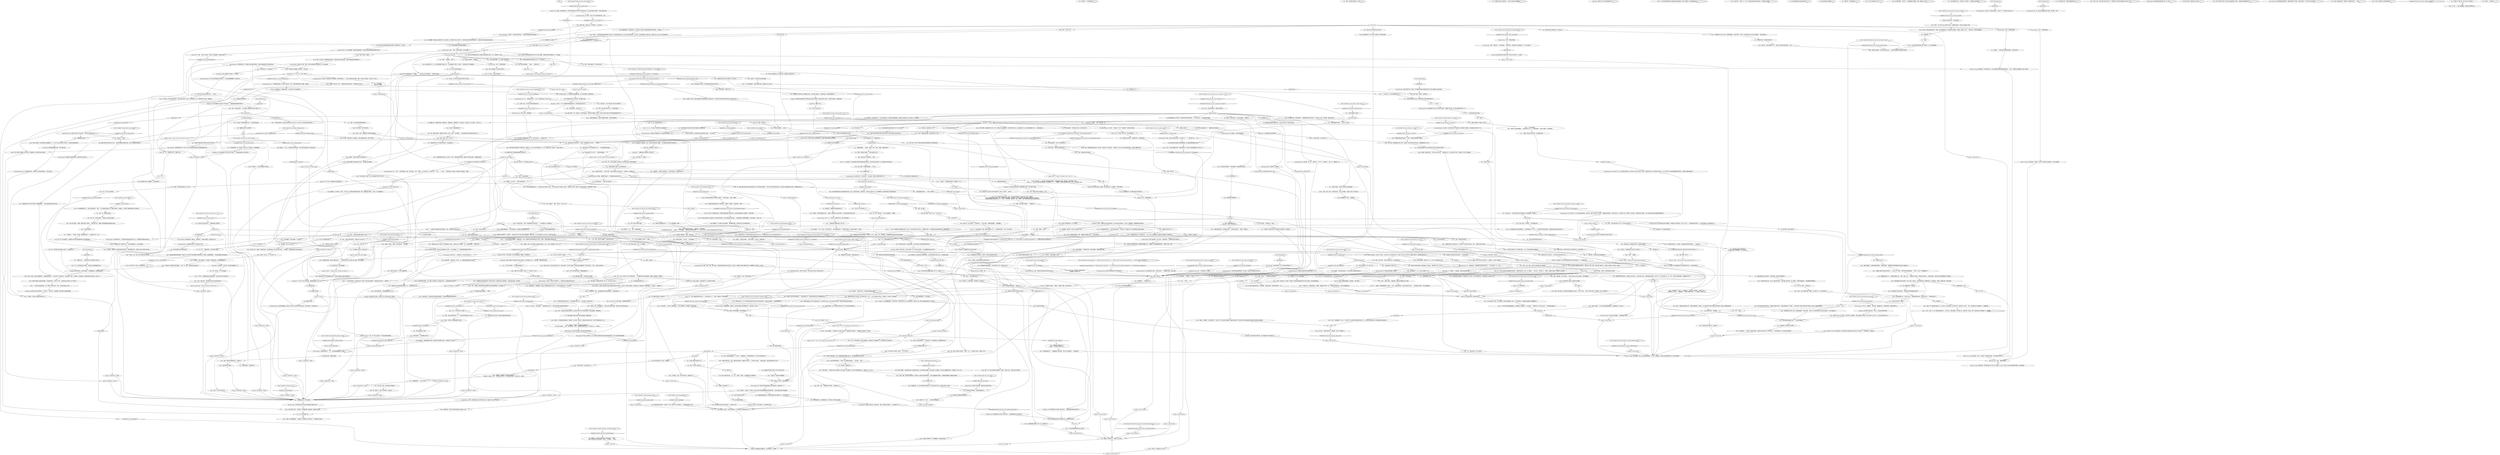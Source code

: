 # ICE / NOID
# Noid dialogue -- happens mostly inside church.
# ==================================================
digraph G {
	  0 [label="START"];
	  1 [label="input"];
	  2 [label="Noid: “我宁愿不要。两者都问错了问题，任何一方发出的闪光都是偶然的。他们的联合行动唯一关心的就是为每个人生产足够的猪肉和小麦——人类的终极目标……”"];
	  3 [label="You: “我找到了一个无线电收发器。”"];
	  4 [label="Noid: “看来你的条子手段又成功了。真厉害。看看你搞到了什么吧。”"];
	  5 [label="noiddeparthub"];
	  6 [label="You: “准备完毕。开始吧。”"];
	  7 [label="You: 不，我百毒不侵。"];
	  8 [label="Jump to: [noiddeparthub]"];
	  9 [label="You: “等等，我们*能不能*自己造一个无线电发射器？”"];
	  10 [label="Noid: “怎么，你又改行做*水上警察*了？”"];
	  11 [label="Conceptualization: 没主意了，大脑空空。点子工厂停业整顿，开放时间另行通知。"];
	  12 [label="You: “你为什么对每件事都疑神疑鬼的？”"];
	  13 [label="Noid: “的确。”"];
	  14 [label="You: “好吧。那是张黄色圆圈——一张人脸——眼睛是两个X，嘴巴是微笑的样子。我认为X代表他已经死了。”"];
	  15 [label="Jump to: [You: \"\"Okay. It's a yellow circle -- the...\"]"];
	  16 [label="Noid: “最初的错误是认为文字比肉身更具本真。这让我们误入歧途，远离了我们的真实生活。但或许我们还能找到回去的路。”"];
	  17 [label="You: “要如何才能*返回*真实的生活中去呢？”"];
	  18 [label="You: “你用那些东西干什么？”"];
	  19 [label="You: “你有很多东西。”"];
	  20 [label="Egg Head: “硬核！”他的朋友在混音台后面叫着，脸上的笑容比你更加灿烂。完全是一张圆圆的脸，眼睛里满是天真的惊奇。"];
	  21 [label="You: “你觉得这个教堂怎么样？”\n“诺伊德——你觉得这个教堂怎么样？”"];
	  22 [label="Noid: “去跟安德烈谈吧，我只是个偏执狂而已。”一个穿着怪异的年轻人盯着自己的工具箱，头也不抬地说。"];
	  23 [label="politics hub come again."];
	  24 [label="Conceptualization: 若你害怕，就顺其自然吧！
继续跳舞，直至世界尽头！"];
	  25 [label="Conceptualization: 这种水平的概念思维并不是你的技能之一。"];
	  26 [label="sayitloudandproud"];
	  27 [label="Shivers: 你又一次听到了那个声音，这次显得更紧迫了：“不！”"];
	  28 [label="Noid: 年轻的瘾君子满腹狐疑地看了你一眼，然后又回头去……不知道在干嘛了。"];
	  29 [label="Noid: “你可能需要一点时间去整理一下*设备状况*。”"];
	  30 [label="You: “别对萨马拉那么苛刻，他们是个世界孤儿。我们对他们大部分的了解只限于宣传。”"];
	  31 [label="You: “好吧，或许我还会再来的。”[离开。]"];
	  32 [label="Jump to: [noid end hub]"];
	  33 [label="Noid: “多疑的人都是神秘的。我们不会随便把事情泄露给法律人员，他们喊我诺伊德不是白叫的。”"];
	  34 [label="You: “用来做什么的？”"];
	  35 [label="Noid: “比如，尤比人听过的一些关于旧世界的屁话……认为最好的解决办法就是建造一座教堂，围绕着它，牵制着它。”"];
	  36 [label="Jump to: [Noid: \"\"Sure.\" The young man cracks his kn...\"]"];
	  37 [label="You: “你为什么觉得苏娜会失败？”"];
	  38 [label="Noid: “*整合*。与古老的混凝土教堂和玻璃立方相关的一切即为德洛莉丝风格。这只是个相对朴素的版本，民间产物，早期大规模生产出来的东西，他们做了成千上万的。这对你有帮助吗？”"];
	  39 [label="Jump to: [church hub]"];
	  40 [label="ubisuntubihubi"];
	  41 [label="Jump to: [church hub]"];
	  42 [label="Rhetoric: 听他的语气，那句彻头彻尾的错误中的*伪核*被赋予了二十千吨重的厌恶。"];
	  43 [label="Noid: “立国党根本不在乎这个地方，看看这周围吧。”他张开双臂。“他们对*人类*的爱已经不足以反对任何事物了，我们只能靠自己。”"];
	  44 [label="Noid: “为她辩护吧，法官大人。”他扭扭脖子。“她就是个*大杀戮者*——这算什么呢？”\n“为她辩护吧，法官大人。”他扭扭脖子。“但你又说她是个战犯？一个大杀戮者。这算什么呢？”"];
	  45 [label="You: “但她是人道主义的无罪女王，人道主义在这里似乎很重要吧。”"];
	  46 [label="Noid: “人道主义让人们食用糖和猪肉，人道主义是为了大量生产数以亿计的人类而发明的，而数以亿计的人类可以批量养殖出数以千亿计的猪。”"];
	  47 [label="Noid: “难怪。”他把脖子扭得咔咔作响。“那我们就得除掉它，摧毁它。没人能在那种*大屠杀*凶犯的注视下跳舞。夜总会可不需要这种形象。”"];
	  48 [label="Noid: “那个大杀戮者？为什么？”"];
	  49 [label="Noid: “这就是原因了。如果要我说，康米主义就是更加血腥的人道主义。沐浴在*她*的慈爱之中。“他点点头。"];
	  50 [label="Noid: 年轻人耸耸肩。“我对此表示怀疑，我甚至觉得尤比人自己都没能完全理解。但这正是那个叫苏娜的女人在寻找并试图衡量的东西。”他朝那个女人点了点头。"];
	  51 [label="Noid: “不，这只是些无聊、普通、硬核的衣服而已。那……”他指着你的领带，“*那个*才叫古怪呢。”"];
	  52 [label="Half Light: 害怕？生气？很难说这人是哪一种。"];
	  53 [label="You: “再跟我说说关于左右的事吧？”"];
	  54 [label="Noid: “我感觉这东西正在发射一股特殊的正弦波。只要让爱凡客加装一个频率刻度盘，咱们就算准备就绪了……”"];
	  55 [label="Inland Empire: 无论他指的是什么，扔掉那东西的理由必定相当*充分*。有些事最好不要查到水落石出……"];
	  56 [label="You: “*扔掉*电源是什么意思？”"];
	  57 [label="Noid: CheckItemGroup(\"speed\")"];
	  58 [label="CheckItemGroup(\"speed\")", shape=diamond];
	  59 [label="!(CheckItemGroup(\"speed\"))", shape=diamond];
	  60 [label="Electrochemistry: 嘿呦，嘿呦，狂飙吧朋友！"];
	  61 [label="Conceptualization: 这个简单。天线什么的不过是很高的东西，对吧？"];
	  62 [label="You: “嗯，听你这么一说，还真有道理。”"];
	  63 [label="Noid: “他说得对。咱们万事俱备，只欠收发器。只要你能找到，咱们就算准备就绪了。”"];
	  64 [label="Noid: IsKimHere()"];
	  65 [label="IsKimHere()", shape=diamond];
	  66 [label="!(IsKimHere())", shape=diamond];
	  67 [label="You: “我还真不知道*瘾君子调频*还有音乐会系列节目。”"];
	  68 [label="You: “我开始头晕了。想要与时俱进真的太难了。”"];
	  69 [label="Noid: “诸多非奥西登文明的心跳有着相同的节拍。因此，他们更接近真实，硬核的生活。但他们从未满足于此，所以需要借助一些极为基础的打击乐器表达自我。”"];
	  70 [label="fascistplain"];
	  71 [label="You: “我不会说的，让我再问你一个问题。”"];
	  72 [label="You: “我们换个话题吧。”"];
	  73 [label="Jump to: [noidpregreethub]"];
	  74 [label="Noid: “我想人们可以就此写一篇论文了，但又是为了什么呢？”"];
	  75 [label="Noid: “最崇高的献身。来自脊髓的想法。它同样也是一种强有力的崇高。”"];
	  76 [label="Noid: “如果有人想要领导，有人想要被领导，我随时欢迎他们。”"];
	  77 [label="You: “我是在开嘲讽。这个世界有各种各样的问题，但也不是你们能够解决的。”"];
	  78 [label="Inland Empire: 不管这个*真实生活*到底是什么，你都觉得它是这番神话的真正核心。"];
	  79 [label="Noid: “哦耶。当然可以。”"];
	  80 [label="Jump to: [MAINHUB - NOID]"];
	  81 [label="You: “和你们合作很愉快……先生们。”"];
	  82 [label="Untitled hub"];
	  83 [label="Noid: “你确定这是个好主意？你打算招惹的这些频率可够正经的……”"];
	  84 [label="Noid: IsTaskActive(\"TASK.find_technical_expertise\")--[[ Variable[ ]]"];
	  85 [label="IsTaskActive(\"TASK.find_technical_expertise\")--[[ Variable[ ]]", shape=diamond];
	  86 [label="!(IsTaskActive(\"TASK.find_technical_expertise\")--[[ Variable[ ]])", shape=diamond];
	  87 [label="Jump to: [noid end hub]"];
	  88 [label="repurposehub"];
	  89 [label="Noid: Variable[\"ice.andre_greeting_done\"]"];
	  90 [label="Variable[\"ice.andre_greeting_done\"]", shape=diamond];
	  91 [label="!(Variable[\"ice.andre_greeting_done\"])", shape=diamond];
	  92 [label="church greet hub"];
	  93 [label="You: “很好，你是诺伊德对吗？你有时间谈谈吗？”"];
	  94 [label="Kim Kitsuragi: “好吧。”警督言简意赅。"];
	  95 [label="You: “你觉得这座教堂有多少年头了？”\n“你觉得这座教堂有多少年头了——超过300年了吗？”"];
	  96 [label="You: 我不想听上去像个搞艺术的。"];
	  97 [label="Noid: Variable[\"church.noid_blackc_concept_ubidolorianism\"]"];
	  98 [label="Variable[\"church.noid_blackc_concept_ubidolorianism\"]", shape=diamond];
	  99 [label="!(Variable[\"church.noid_blackc_concept_ubidolorianism\"])", shape=diamond];
	  100 [label="Noid: “别再引经据典了，这是具高质量的遗骸。”他踢了踢地板。“需要阳极的节奏和重低音的力量来让它重获生机。”"];
	  101 [label="Noid: “宗教的历史是*伪核*的，已经崩坏了。”"];
	  102 [label="Noid: “那是个必需品。一切大型人类集会都是要嗑药的。脊髓就是这么个运作方式。”"];
	  103 [label="You: “你不准备问问我是怎么知道的吗？”"];
	  104 [label="You: “你想进入教堂，现在却又不喜欢它的彩绘玻璃窗了。”"];
	  105 [label="You: “我想再聊聊这个地方。”"];
	  106 [label="You: “她不应该是世界神灵的化身吗？”"];
	  107 [label="You: “我是。”"];
	  108 [label="Rhetoric: 多么奇怪的用词……"];
	  109 [label="Noid: “哈！”年轻人拉扯着自己胸腔图样的背带裤。“我喜欢你的理论，警官，这个我喜欢……”他点点头。“她并非凡人，不算是。反倒像个操纵者，玩着名为人生的游戏……”"];
	  110 [label="Noid: “很难说，警官，因为这里的正弦波相当的*野蛮*。想让一切*同步*起来要好一阵子才行……”"];
	  111 [label="You: “蟹男？”"];
	  112 [label="You: “对哦，蟹男，明白了。”"];
	  113 [label="Noid: “你听到爱凡客说的了吗？爱就是*硬核*，兄弟，而母亲的爱是其中最硬核的……”"];
	  114 [label="Jump to: [MAINHUB - NOID]"];
	  115 [label="avoidthenoidhub"];
	  116 [label="Noid: “我知道这事听起来特别疯癫，但真有人把一辆*完好*的库普瑞斯机动車直接开进了海湾里。整辆車都报废了，幸运的是后置发动机还能运转……”"];
	  117 [label="Noid: “好的，你说了算。”"];
	  118 [label="Electrochemistry: *说得好*，他这可是在投你所好了！你最好在改装电路的时候准备嗨一下！"];
	  119 [label="Electrochemistry: 思必得能助你飞跃工作中那些冗长无趣，*注重细节*的步骤。说不定这位瘾君子能分你一点？"];
	  120 [label="Egg Head: “极低频！波长长到电离层都挡不住！”"];
	  121 [label="Noid: IsKimHere()"];
	  122 [label="IsKimHere()", shape=diamond];
	  123 [label="!(IsKimHere())", shape=diamond];
	  124 [label="You: “咱们要敢为人先！”"];
	  125 [label="You: “嗯，要不还是算了吧。”"];
	  126 [label="Jump to: [MAINHUB - NOID]"];
	  127 [label="You: 转身面对海湾。"];
	  128 [label="Noid: “哈，爱凡客的意思是你可以通过备用的电缆把堵在一起的卡車连起来，这样就能增加波长……”"];
	  129 [label="Interfacing: 实质上是把整个环岛变成一个分形天线。"];
	  130 [label="Noid: “很硬核，但是不是应该起个更积极的名字？”"];
	  131 [label="You: “好，那我就去找这种收发器吧。”（结束。）"];
	  132 [label="Suggestion: 浅色头发那位并不是真的在作弄自己的朋友，他只是想给人留下一个讲道理的、温和的指挥的印象。"];
	  133 [label="You: “我想我们已经讨论得很彻底了。”"];
	  134 [label="Jump to: [MAINHUB - NOID]"];
	  135 [label="You: “有道理，我只是观察一下。”"];
	  136 [label="Suggestion: 或许你就应该站在那里，看着他摆弄工具箱，分析*他的*正弦波。"];
	  137 [label="Noid: “我非常不擅长社交，兄弟。如果你去找安德烈，我就有时间*调和*了，分析你的*正弦波*。”他话还没说完，就又回去摆弄自己的工具了。"];
	  138 [label="Noid: “很好，很好。”他很满意自己听到的。“你想知道什么？”"];
	  139 [label="Electrochemistry: 仔细想想，又或许他是被麻醉了。"];
	  140 [label="Noid: 他耸耸肩。“它们很硬核。”"];
	  141 [label="Jump to: [noid end hub]"];
	  142 [label="You: 沉默不语。"];
	  143 [label="Noid: CheckEquipped(\"neck_tie\")"];
	  144 [label="CheckEquipped(\"neck_tie\")", shape=diamond];
	  145 [label="!(CheckEquipped(\"neck_tie\"))", shape=diamond];
	  146 [label="Noid: Variable[\"TASK.sync_the_sines\"]"];
	  147 [label="Variable[\"TASK.sync_the_sines\"]", shape=diamond];
	  148 [label="!(Variable[\"TASK.sync_the_sines\"])", shape=diamond];
	  149 [label="Andre: “阿西尔说得对。他已经是自己人了。”"];
	  150 [label="Acele: “祝好运，伙计们。”"];
	  151 [label="Noid: “可能有吧。前提是你花起钱来就像……财主一样。是的，当铺里可能会有无线电。”"];
	  152 [label="You: “无线电收发器，酷。交给我吧。我见过*不少*那种东西，简直遍地都是。”"];
	  153 [label="Noid: Variable[\"ice.noid_pregreeting_done\"]"];
	  154 [label="Variable[\"ice.noid_pregreeting_done\"]", shape=diamond];
	  155 [label="!(Variable[\"ice.noid_pregreeting_done\"])", shape=diamond];
	  156 [label="Shivers: 大风从外面刮过，木头嘎吱作响。黑暗之中的尘埃，落在褪色多年的地板上。这座建筑给人感觉并不十分耐用。"];
	  157 [label="Noid: “当然。”年轻人掰了掰手指。"];
	  158 [label="Noid: “阳极音乐*绝对*能牵制我们周围的一切。”他的话回响在礼堂中……"];
	  159 [label="Jump to: [church hub]"];
	  160 [label="Acele: 阿西尔正在用她的接触式麦克风聆听一棵树的声音，水下的树。"];
	  161 [label="Noid: “一个热衷于建筑批判的警察。”他敲着地板。“好吧。这就是传说中的德洛莉丝主义风格，治安官。早期*德洛莉丝*架构的子集。”"];
	  162 [label="Noid: 教堂嘎吱作响，仿佛在回应你。这个瘾君子正忙着用一副怀疑的表情聆听它的回答，什么都没说。"];
	  163 [label="You: “你过得如何？”"];
	  164 [label="FALSECORE"];
	  165 [label="Noid: “*我*只说了：*团结*，这一个词。当权者总会错误地引用你的话。”他指着自己的朋友。"];
	  166 [label="Noid: “安德烈才不关心什么传道书，他只希望一切运营顺利。而爱凡客就是半头野兽。你不应该去听人们说了什么，而应该去听他们是什么。”"];
	  167 [label="Noid: Variable[\"church.noid_emp_kim_hard_core\"]"];
	  168 [label="Variable[\"church.noid_emp_kim_hard_core\"]", shape=diamond];
	  169 [label="!(Variable[\"church.noid_emp_kim_hard_core\"])", shape=diamond];
	  170 [label="Rhetoric: 这个瘾君子不太能理解那场讨论中情绪突然的升级，不过他还是同意了。"];
	  171 [label="Noid: “总而言之，他就像我在这片地方的*心灵纲领*……”"];
	  172 [label="You: “你是说他的那套*母亲之爱*之类的东西对你来说并不是很*吓人*？”"];
	  173 [label="You: “你是说他的那套*节制*之类的东西你对来说并不是很有*局限性*？”"];
	  174 [label="Noid: Variable[\"auto.visited_landsend\"]"];
	  175 [label="Variable[\"auto.visited_landsend\"]", shape=diamond];
	  176 [label="!(Variable[\"auto.visited_landsend\"])", shape=diamond];
	  177 [label="You: 想出安置超长波无线电天线的地点。"];
	  178 [label="You: Variable[\"ice.noid_concept_wc_success\"]"];
	  179 [label="Variable[\"ice.noid_concept_wc_success\"]", shape=diamond];
	  180 [label="!(Variable[\"ice.noid_concept_wc_success\"])", shape=diamond];
	  181 [label="Shivers: 风把废品吹过一摊碎裂的地砖。北方传来两个孩子恶毒的笑声……"];
	  182 [label="Noid: Variable[\"ice.noid_concept_success_counter\"] == 2"];
	  183 [label="Variable[\"ice.noid_concept_success_counter\"] == 2", shape=diamond];
	  184 [label="!(Variable[\"ice.noid_concept_success_counter\"] == 2)", shape=diamond];
	  185 [label="Kim Kitsuragi: “我怀疑你做不到。只要把动力波的音量开到最大，就会有坐在国家音乐厅的前排的体验。”"];
	  186 [label="You: “极其愚蠢，就是这样。我认为这让我想到了自己。”"];
	  187 [label="You: “有点模糊。献身精神，之类的，很好的东西……”"];
	  188 [label="Jump to: [noiz hub]"];
	  189 [label="Noid: “如果没有恐惧与内心的纠葛，即为真实的生活。另外——人的心中留有伟大的种子。萌芽初生，回归本真。即为硬核。”"];
	  190 [label="Noid: “用节奏与明亮的灯光打破谎言。集合身体的神经冲动。我们有着相似的基本结构，一段足够激烈的节奏能够唤醒每个人真正的使命——融归一体！”"];
	  191 [label="Noid: 如果你看的足够久，就会觉得它有点催眠。"];
	  192 [label="Noid: 他想到。“或许他并没有死去，也许他只是对节奏感到欣喜若狂了。”"];
	  193 [label="Noid: “或是喝醉了，或是处于临床昏迷中，又或是乐意赴死，但这些说法烂透了。”"];
	  194 [label="You: 试着把动作市场逼入绝境。他们不会反应过来的。"];
	  195 [label="Noid: Variable[\"TASK.make_the_music_harder_core_done\"]"];
	  196 [label="Variable[\"TASK.make_the_music_harder_core_done\"]", shape=diamond];
	  197 [label="!(Variable[\"TASK.make_the_music_harder_core_done\"])", shape=diamond];
	  198 [label="Noid: Variable[\"ice.noid_wc_shivers_nay\"]"];
	  199 [label="Variable[\"ice.noid_wc_shivers_nay\"]", shape=diamond];
	  200 [label="!(Variable[\"ice.noid_wc_shivers_nay\"])", shape=diamond];
	  201 [label="Noid: “嗯，港口确实有些设备能派上用场。至少值得跑一趟。”"];
	  202 [label="You: “超自然……所以你认为那是真的，真实存在的？”（继续。）\n“我私下里对超自然艺术是知情的。你也是一个信仰者吗？”（继续。）"];
	  203 [label="Andre: 这位未来的指挥正在地板上裁切一些未来主义的形状，大汗淋漓。"];
	  204 [label="nokim"];
	  205 [label="Kim Kitsuragi: “好吧。”警督言简意赅。"];
	  206 [label="Jump to: [MAINHUB - NOID]"];
	  207 [label="You: “但在此之前——你们都说传道书中的内容都是关于爱与硬核的，还记得吗？”"];
	  208 [label="You: 我没必要化身为缉毒警。"];
	  209 [label="Electrochemistry: 你的快乐反应更像是……想知道他会不会有？"];
	  210 [label="You: 沉默不语，冷冷地望着远方。"];
	  211 [label="Noid: 这个瘾君子看着同样的方向。那里很黑，在教堂的后面，音乐奇异地回响了一会了。"];
	  212 [label="Noid: “我很不擅长社交，老兄。即便到现在我们的正弦同步率还是差的很远，但我会努力看看的。”他继续整理着工具。"];
	  213 [label="You: “很好，再告诉我点别的吧。”"];
	  214 [label="You: “就这样？”"];
	  215 [label="Conceptualization: 有意思。他想要你*描述*它，尽管他都已经知道它的样子。"];
	  216 [label="Noid: “我真不知道条子还能发这种横财。这设备简直绝了。甚至*过于*绝了。感觉我们的行动跟不上这个的节奏……”"];
	  217 [label="Noid: “所以说，如果你还有什么要准备的，就先去把那些搞定吧。我们可以等你。”"];
	  218 [label="Logic: 那个“疯子”显然就是你，这意味着“电源”指的是你那辆半截入水的库普瑞斯40。"];
	  219 [label="Noid: “拿去，你肯定喜欢这个。这上面自带了吸管和便于你边干边吸的一切。”"];
	  220 [label="Kim Kitsuragi: “回水闸对面吧。至少今天我们还要*锻炼*一下。”"];
	  221 [label="Kim Kitsuragi: “就连RCM都无法获得那种设备。联盟对其通讯频段的独占欲极强。”"];
	  222 [label="Egg Head: “两道波，一道岸。爱的波涛。耶！”"];
	  223 [label="Conceptualization: 你关于这件事的思路实在是太僵化了。这种时候就要颠覆整个*天线的范式*。"];
	  224 [label="Noid: Variable[\"ice.noid_wc_success_interfacing\"]"];
	  225 [label="Variable[\"ice.noid_wc_success_interfacing\"]", shape=diamond];
	  226 [label="!(Variable[\"ice.noid_wc_success_interfacing\"])", shape=diamond];
	  227 [label="You: “咱们应该称之为：毁灭的先驱。”"];
	  228 [label="You: “转念一想，这未免太幼稚了。我还是找个常规的无线电吧。”"];
	  229 [label="Noid: “条子之间的较量，不错嘛。看看你有多大本事吧……但我不得不承认，警車和卡車通常都配着全城最好的设备。”"];
	  230 [label="Noid: 他耸耸肩。“那是你要的信号传输。常规的旧式收发器足以搞定，只是那样不怎么*硬核*……”"];
	  231 [label="Noid: “所以你跟安德烈谈过了，现在又想找诺伊德了？很好。”过大的破洞毛衣露出了这个瘾君子的皮肤，在他面前——敞开的工具箱中满是木匠工具和零件。"];
	  232 [label="Noid: 诺伊德随着节奏摇摆起来。他手中暂时没有工具，看来是无视了你。"];
	  233 [label="Noid: “滚开安德烈，我跟警察先生正在谈论艺术呢。”"];
	  234 [label="Noid: “就是一种风格，你懂的。”"];
	  235 [label="You: “那*最*可疑的东西是什么呢？”"];
	  236 [label="You: “我早该知道！你跟吉皮特简直一模一样，所以你才这么古怪！”"];
	  237 [label="Noid: “我有各种各样的螺钉。”他捧起一把。"];
	  238 [label="You: “还有它有什么含义？为什么一个死者在微笑呢？”\n“好吧……它有什么含义？”"];
	  239 [label="You: “为什么这张贴纸这么现代？”"];
	  240 [label="Noid: “简约是经典的西奥现代主义带给我们的，但那是一种*雅致*、和谐的简约，不是吗？”"];
	  241 [label="Noid: Variable[\"ice.noid_doubted_sinc\"]"];
	  242 [label="Variable[\"ice.noid_doubted_sinc\"]", shape=diamond];
	  243 [label="!(Variable[\"ice.noid_doubted_sinc\"])", shape=diamond];
	  244 [label="You: 我就是法律。"];
	  245 [label="You: “我还得忙自己的案子，如果我有时间，还会再回来的。”"];
	  246 [label="Inland Empire: 稍等。那不是人类发出的声音，也不是在说“不！”——那声音是“咴儿——咴儿——！”"];
	  247 [label="Shivers: 你身手传来一声低沉，幽灵般的低语：“不。”"];
	  248 [label="Jump to: [noid WC success]"];
	  249 [label="Empathy: 这个年轻的瘾君子似乎相当了解*正弦波*……难道他具备你正在寻求的技术？"];
	  250 [label="Noid: “是啊。你可以买一台，也可以偷一台……”"];
	  251 [label="Encyclopedia: 萨马拉人民共和国（SRV）是瑞瓦肖的姐妹革命在格拉德洲取得的成果。这是个臭名昭著的流氓国家。"];
	  252 [label="You: “这是否意味着……我们需要正弦匹配？”"];
	  253 [label="Noid: “我能看出来。进一步的正弦匹配对你我都好。实现正弦同步的方法之一就是让我们进入*教堂*。”"];
	  254 [label="Noid: “收容、监禁，某种他们恐惧的东西，某种在这个洲闻所未闻的新奇事物。”他抬头望着横梁后的黑暗。“我猜那就是蟹男爬上楼梯时的感受吧……”"];
	  255 [label="Noid: “不过，这终将是徒劳，她是无法衡量它的。像那样的人总是想衡量一切，那些他们遥不可及的东西。”"];
	  256 [label="You: “这座建筑感觉……似乎不太牢固。”"];
	  257 [label="Noid: Noid: \"...\""];
	  258 [label="Kim Kitsuragi: “好吧。”警督言简意赅。"];
	  259 [label="You: “你是以自己木匠的身份这么说的吗？”"];
	  260 [label="You: “你口中的*尸体*指的是什么？”"];
	  261 [label="Noid: “好眼光，艺术警探。”他交叉着双臂。“尤比萨特？岛上的牧民们是乘着第一艘船来到这里的。我们所在的地方可能就是他们所建的花式德洛莉丝风格建筑。”"];
	  262 [label="Noid: “是*阳极*舞曲，”他点点头，“普通的舞曲不够硬核。没错，我是这么认为的。”"];
	  263 [label="Electrochemistry: 你知道这类东西跟什么很配吗？"];
	  264 [label="Noid: “在巨大的城市广场里，这个无罪体系一直在向我们灌输的人道主义，那不是毒品吗？它喂给我们的糖和小麦是健康的吗？”"];
	  265 [label="Noid: Variable[\"church.noid_auth_its_a_lie\"]"];
	  266 [label="Variable[\"church.noid_auth_its_a_lie\"]", shape=diamond];
	  267 [label="!(Variable[\"church.noid_auth_its_a_lie\"])", shape=diamond];
	  268 [label="Authority: 啜泣的懦夫！真可悲……"];
	  269 [label="You: “这一点也不*软弱*，反而很可怕。”"];
	  270 [label="Inland Empire: 但你不喜欢那样，你这个骗子。你就喜欢这个，她软弱的内核对你很亲切……"];
	  271 [label="You: “不是。”（说谎。）"];
	  272 [label="Noid: “是的。她讨厌派对，在我们开始狂欢之前，必须把她取下来。”"];
	  273 [label="You: “我不知道你在说什么。我有成千上万的粉丝，一直被爱与支持包围着。”"];
	  274 [label="Noid: “名望是一种虚伪的存在，它并不会在*脑内*发生。”他神秘地点点头，然后松开裤子背带，背带啪的一声打在了他的胸口。"];
	  275 [label="Noid: “跟他交流过后，我发现节制也可以是很*硬核*的，我必须尊重这一点……”"];
	  276 [label="Jump to: [MAINHUB - NOID]"];
	  277 [label="You: “生产猪肉和小麦有什么可疑之处吗？”"];
	  278 [label="Jump to: [noiddeparthub]"];
	  279 [label="Noid: Variable[\"character.habit_speed\"]"];
	  280 [label="Variable[\"character.habit_speed\"]", shape=diamond];
	  281 [label="!(Variable[\"character.habit_speed\"])", shape=diamond];
	  282 [label="You: “往‘上’走？你指的是往北吗？”"];
	  283 [label="Conceptualization: 无所谓。你只是在热身而已。你出的下一个主意*绝对*会比这个好。"];
	  284 [label="Noid: Variable[\"TASK.open_gary_door_done\"]"];
	  285 [label="Variable[\"TASK.open_gary_door_done\"]", shape=diamond];
	  286 [label="!(Variable[\"TASK.open_gary_door_done\"])", shape=diamond];
	  287 [label="Noid: IsKimHere()"];
	  288 [label="IsKimHere()", shape=diamond];
	  289 [label="!(IsKimHere())", shape=diamond];
	  290 [label="Egg Head: “耶！把半人马和卡車连起来，用硬核的电波统一整个环岛！”"];
	  291 [label="Egg Head: “放大器在手，电缆也有！咱们即将准备就绪，耶！”"];
	  292 [label="You: “我应该到哪里去找无线电收发器？”"];
	  293 [label="Jump to: [noiz hub]"];
	  294 [label="Noid: “一张贴纸……是指黄色的那张吗？你能描述一下吗？”"];
	  295 [label="You: “如果你已经知道我在说什么了，为什么还要我描述一遍呢？”"];
	  296 [label="You: “没错，你应该放尊重点。”"];
	  297 [label="You: “这意味着你有精神病吗？”"];
	  298 [label="Noid: “如果我有足够的地方存放这些东西，我会拥有更多东西。”"];
	  299 [label="nonoid"];
	  300 [label="Jump to: [MAINHUB - NOID]"];
	  301 [label="Jump to: [politics hub come again.]"];
	  302 [label="Noid: “这是我们仅有的了。”他耸了耸肩。“我们应该发挥人类并非动物——并非谷物——的更好价值。”"];
	  303 [label="Noid: “正是如此！现状根本不需要被爱！”"];
	  304 [label="Conceptualization: 没错，你甚至应该试着在你的招式中套入招式。"];
	  305 [label="Jump to: [noid end hub]"];
	  306 [label="Empathy: 这个年轻的瘾君子似乎相当了解*正弦波*……难道他就是你要找的技术能手？"];
	  307 [label="Noid: “320年，再多一点。第一批定居者们建造了它，以及另外六个类似的建筑。这片海岸上的，是他们第一件作品。他们一定是发自内心的恐惧着什么，我能理解……”"];
	  308 [label="Noid: “孤独地生活在无人的岛屿上，被迫直面自己与自然。无数未经工业化的孤寂，大海，或是某些更加……基本的东西。”"];
	  309 [label="You: “好了，建筑的话题就说到这里。”"];
	  310 [label="Noid: “很久以前的一个萨弗里人，古老的硬核兄弟。”"];
	  311 [label="You: “你认为舞曲能取代这种制度吗？”"];
	  312 [label="Noid: Variable[\"church.noid_elchem_what_goes_well\"]"];
	  313 [label="Variable[\"church.noid_elchem_what_goes_well\"]", shape=diamond];
	  314 [label="!(Variable[\"church.noid_elchem_what_goes_well\"])", shape=diamond];
	  315 [label="Noid: “一切大型人类集会都是要嗑药的，去看看历史上的那些吧——也包括这个。”他朝附近的一根人形柱点点头。“化学真的是名副其实。”"];
	  316 [label="Kim Kitsuragi: “算了吧。”他摆摆手。“这会变成一场愚蠢的争论。你们俩继续吧，那样更*硬核*些。”"];
	  317 [label="Rhetoric: 说出来的感觉*的确*很好，或许这些瘾君子们在密谋着什么？"];
	  318 [label="Noid: “她喜欢游戏。她的遗产，我们赖以为生的东西，并不是*真实的*生命，而是某种胜利的策略，用于对抗一个早已死去的对手。但——嘿——我只是个偏执狂而已。我能知道什么呢？”"];
	  319 [label="You: “是啊，可是，就像，现在谁*没*被指控过是大杀戮者呢？”"];
	  320 [label="Volition: 这个嘛——你不应该的。你不应该再提起这个话题的。请不要再说了。"];
	  321 [label="Noid: “哈！”年轻人拉扯着自己胸腔图样的背带裤。“我喜欢这个问题，警官。她并非像人类般生活，反倒像个游戏玩家，操纵者一般活着……”"];
	  322 [label="Noid: “嗯，是的。”他松开裤子背带，背带啪的一声打在了他的胸口上。"];
	  323 [label="Noid: “是啊，得对比一下，看看我们能不能结盟。”"];
	  324 [label="You: “八条腿，倒挂在天花板上移动，有时候还会织网……”"];
	  325 [label="Noid: Variable[\"ice.noid_sticker_described\"]"];
	  326 [label="Variable[\"ice.noid_sticker_described\"]", shape=diamond];
	  327 [label="!(Variable[\"ice.noid_sticker_described\"])", shape=diamond];
	  328 [label="Noid: “我们都一样，同样的眼睛、同样的微笑、同样的死亡。”"];
	  329 [label="Noid: “干的漂亮，不要让自己暴露在这种东西之下。”"];
	  330 [label="Noid: “好吧，执法者，咱们已经准备就绪了。但我得提前警告你，一旦行动开始，咱们就只能一口气搞定*整个过程*。没有暂停，也没有重来。这是我们绝无仅有的机会。明白了吗？”"];
	  331 [label="Noid: “我只需要把一条电缆从发动机拉到半人马的纪念碑上。虽然供电不会永久持续下去，但应该能为我们争取到足够的时间，让你能和大坏蛋的通讯频率达成同步。”"];
	  332 [label="Noid: Variable[\"ice.noid_electro_speed_circuit\"]"];
	  333 [label="Variable[\"ice.noid_electro_speed_circuit\"]", shape=diamond];
	  334 [label="!(Variable[\"ice.noid_electro_speed_circuit\"])", shape=diamond];
	  335 [label="You: “不，一点也不。”"];
	  336 [label="Noid: “这是一次重大挫折。咱们得找*其他*办法生成这些超长波。”"];
	  337 [label="Rhetoric: 他一反常态，表现得彬彬有礼。那句话的意思是世间*根本*没有松木制的天线。因为这主意显然烂到爆了，你有点自知之明吧。"];
	  338 [label="Kim Kitsuragi: “是啊，你俩在最近这几天变得*相当*亲密。对彼此的*小恩小惠*从没断过。”"];
	  339 [label="You: 转身面对环岛路。"];
	  340 [label="Conceptualization: 你的视线顺着地砖一路向西。那边有一条长椅和几棵枝干扭曲，长势可悲的树。之后就只剩水了……"];
	  341 [label="Conceptualization: 在一片狼藉的后院后面，耸立着一座由水泥，灰泥，金属瓦楞板构成的巨大建筑，造型骇人……"];
	  342 [label="Noid: “这样基本上就是把整个环岛变成一个巨型天线。”"];
	  343 [label="You: “行啊，金，我接受你的挑战。”"];
	  344 [label="Noid: “幸好你先跟安德烈谈过了，让我有时间去分析你的*正弦波*。分析完成之前不太方便跟人交流啊。”他用手捋了捋头发，假装一本正经地往后梳着，继续摆弄着几个齿轮。"];
	  345 [label="Noid: “哇哦！就贴在你的警察手册上！你喜欢吗？”"];
	  346 [label="Jump to: [Noid: \"\"Oh wow! Right on your cop ledger!...\"]"];
	  347 [label="Noid: “哦，把我不会怀疑的东西列出来会更容易些。我不会怀疑声音和颜色，力学与化学也具有相当的真实性。其余的绝大多数都是骗人的东西，想要窃取你的生命。”"];
	  348 [label="You: “这也太荒谬了。”"];
	  349 [label="Composure: 你认为它*仅是*挺好的，让诺伊德有点失望。"];
	  350 [label="Noid: 这个年轻人工具箱里的东西以一种整洁而兼收并蓄的方式排列着。他不断地检查着各种工具和零件，并稍作调整……"];
	  351 [label="Conceptualization: 好斗、沉闷……但也是神圣的。原始，却又很未来，正如一个机器人。除了此时此刻，什么都不存在。一切归一，一个目的……你所做的只是一张列表。这些部分并不能构成一个整体。"];
	  352 [label="Noid: “不。政治就是一个由日常腐败与空洞的思想组成的惰性综合体。真正的范式应该是经济，这又与猪肉和小麦息息相关。”"];
	  353 [label="Logic: 他不禁开始怀疑你在这件事情上的诚意了。这也别无选择——你是一名警官。"];
	  354 [label="logicinthehouse"];
	  355 [label="Noid: Variable[\"church.concthinking\"]"];
	  356 [label="Variable[\"church.concthinking\"]", shape=diamond];
	  357 [label="!(Variable[\"church.concthinking\"])", shape=diamond];
	  358 [label="You: 最好还是不要提。"];
	  359 [label="You: “我绝不会让我的硬核兄弟们失望。”"];
	  360 [label="Noid: “没必要装腔作势，我们都知道你骨子里还是条子……”"];
	  361 [label="Noid: “此外，你与我的正弦波还没同步呢。这让我怎么把*你*和大坏蛋同步起来？根本没道理嘛，法律爱好者。”"];
	  362 [label="Noid: Variable[\"ice.noid_empathy_tinkerer_said\"]"];
	  363 [label="Variable[\"ice.noid_empathy_tinkerer_said\"]", shape=diamond];
	  364 [label="!(Variable[\"ice.noid_empathy_tinkerer_said\"])", shape=diamond];
	  365 [label="You: “你觉得当铺会有吗？”"];
	  366 [label="Noid: 他有些畏缩。“怪里怪气的，很专业。有一台数据处理器和某种长波机器。”"];
	  367 [label="Noid: 他拿起一个小工具。“硬核美学是非常深奥的，现在不是用法律来探讨这个问题的时候。”"];
	  368 [label="Noid: Variable[\"ice.noid_church_greeting_done\"]"];
	  369 [label="Variable[\"ice.noid_church_greeting_done\"]", shape=diamond];
	  370 [label="!(Variable[\"ice.noid_church_greeting_done\"])", shape=diamond];
	  371 [label="Noid: “蟹男已经在这里蛰伏了一段时间了，他历经过会产生*负面正弦波*的重重磨难。据我们所知，这个地方是由尤比人在三百八十年前打造的石棺。”"];
	  372 [label="Noid: “就你我之间说一句——我不知道你是否注意到了我……我对权威有点*怀疑*。但是你——你真的帮助了地下硬核组织。”"];
	  373 [label="Noid: 当你转身离开时，那个年轻人对你露出了非同寻常的微笑。"];
	  374 [label="Noid: 他摇摇头。“作为一名木匠，我不方便多说了。他们试图把我变成一个计算者和平衡者。这让我有点狂躁了，知道吗？”"];
	  375 [label="Noid: “就像那边的那个女人，”他朝彩绘玻璃点点头。“笔直、瘦削、苍白、一副虚伪庄严的形象。体制的源头高高在上，而你身处底层。而他们对权力的控制垂直向下直达底端。”"];
	  376 [label="Noid: “它们觉察到她已经无法再照看它们，已经变得跟它们不*一样*了。它们所爱的不是母亲的身体，而是能够让她的身体存活的东西。”"];
	  377 [label="You: “你的意思是：宗教已经不再*硬核*了？”"];
	  378 [label="Noid: “我不喜欢。”他回头看了看，“混蛋在用恶毒的眼光看我。”"];
	  379 [label="You: “那可是无罪女王德洛莉丝·黛，说话注意点。”"];
	  380 [label="You: “我们再来谈谈那个破璃制品吧。”\n“我们再来谈谈那个破璃制品吧。我一直在想她……”"];
	  381 [label="Noid: “阿诺·凡·艾克的这首曲子就是一个器官。组成这座建筑的木工与玻璃切割也是器官。依我看，她就是个小偷，一个器官小偷，所有的无罪者都是。”"];
	  382 [label="Jump to: [church hub]"];
	  383 [label="Jump to: [dolorianhub]"];
	  384 [label="Noid: Variable[\"ice.noid_drugged\"]  or  IsTHCPresent(\"communist\")  or  IsTHCPresent(\"revacholian_nationhood\")  or  IsTHCPresent(\"ultraliberal\")"];
	  385 [label="Variable[\"ice.noid_drugged\"]  or  IsTHCPresent(\"communist\")  or  IsTHCPresent(\"revacholian_nationhood\")  or  IsTHCPresent(\"ultraliberal\")", shape=diamond];
	  386 [label="!(Variable[\"ice.noid_drugged\"]  or  IsTHCPresent(\"communist\")  or  IsTHCPresent(\"revacholian_nationhood\")  or  IsTHCPresent(\"ultraliberal\"))", shape=diamond];
	  387 [label="You: “那好吧。”"];
	  388 [label="Noid: “不，它只是一条做得像人类胸腔的背带裤。再加上几件让性别系统生气的女装。”他指着你的领带。“现在跟我说说这条硬核领带吧，真他妈的原始。”"];
	  389 [label="You: （疑惑地看着你的领带。）“这有什么硬核的？”"];
	  390 [label="Inland Empire: 这是一个很好、很危险的质疑。你应该刺激他一下。"];
	  391 [label="Noid: “我说那东西怎么用了条子的涂装。整辆車都报废了，幸运的是后置发动机还完好无损……”"];
	  392 [label="Egg Head: “向我的硬核天线兄弟们致敬！”"];
	  393 [label="You: “等等，出发之前我还要打听一下——这座中继塔具体是在什么地方？”"];
	  394 [label="You: “这么说吧，我有一位*富得流油*的赞助者。”"];
	  395 [label="Conceptualization: 唔，这事儿明明看起来没那么难的。咱们再试一次吧……"];
	  396 [label="Kim Kitsuragi: “我感觉梅西耶女士*不会乐于*听你大谈特谈征用她的船以联络联盟战舰的主意。”"];
	  397 [label="Kim Kitsuragi: “随你怎么开玩笑，警探。你想方设法搞到的无线电绝对*比不上*我的设备。”"];
	  398 [label="Noid: “总而言之，那张贴纸长什么样子？”"];
	  399 [label="Noid: “那是个非常硬核的巧合，你不觉得吗？”"];
	  400 [label="You: “所以你是在倡导一个基于干扰信息的社会？”"];
	  401 [label="Noid: Variable[\"ice.noid_protorave_aesthetic_conceptualization_done\"]"];
	  402 [label="Variable[\"ice.noid_protorave_aesthetic_conceptualization_done\"]", shape=diamond];
	  403 [label="!(Variable[\"ice.noid_protorave_aesthetic_conceptualization_done\"])", shape=diamond];
	  404 [label="Noid: “嗯，硬核并不雅致，其表象也并不和谐。这是一个警示：‘这会很危险。’人类失败的回声将永远萦绕在他们的心头。”"];
	  405 [label="Noid: “啧……哼。仍然极其不同步，γ偏离了轴心。”"];
	  406 [label="You: 塑造出硬核的这个世界万岁！德洛莉丝风格的真正继承者。三个半世纪过去了，这份馈赠仍然闪耀着。"];
	  407 [label="You: 我有钱，还有地/你有头，还有脸/你我联手，称霸世界！"];
	  408 [label="You: 我在考虑将运动服作为我的硬核装备，最大限度地增强四肢的灵活性。"];
	  409 [label="Jump to: [noid WC success]"];
	  410 [label="Noid: Variable[\"ice.noid_wc_shivers_nay\"]"];
	  411 [label="Variable[\"ice.noid_wc_shivers_nay\"]", shape=diamond];
	  412 [label="!(Variable[\"ice.noid_wc_shivers_nay\"])", shape=diamond];
	  413 [label="Interfacing: 等你有机会，真应该去调查一下这辆报废的車。这好像相当重要……"];
	  414 [label="Jump to: [kimnoidradiohub]"];
	  415 [label="Reaction Speed: *卡車*，嗯？你可以去检查一下环岛那边被弃置的那辆……"];
	  416 [label="Jump to: [MAINHUB - NOID]"];
	  417 [label="Noid: “铁丝浸入水中。放射出一种监视正弦波，或是某些搞砸了的萨马拉科学正弦波……你知道的，就是那种直接进入超自然状态的。”"];
	  418 [label="Noid: 他耸耸肩。“我不知道，也许是，也许不是。这不是我们能够回答的问题，警官。即便是我也有极限——我是一个有心理极限的人。”"];
	  419 [label="Noid: Variable[\"ice.noid_paradigm\"]"];
	  420 [label="Variable[\"ice.noid_paradigm\"]", shape=diamond];
	  421 [label="!(Variable[\"ice.noid_paradigm\"])", shape=diamond];
	  422 [label="You: “就是我。一个朋友和地下硬核组织的盟友，有时间谈谈吗？”"];
	  423 [label="Esprit de Corps: 他的意思是：实际上，你是对的。帐篷有安全隐患 ，至于这里反正也没人住。"];
	  424 [label="Noid: “好的，”他点了点头。"];
	  425 [label="You: “你觉得这里的玻璃做工如何？”（指向彩绘玻璃窗。）"];
	  426 [label="Jump to: [FALSECORE]"];
	  427 [label="You: 那样就不酷了，我想耍酷。"];
	  428 [label="Andre: “冷静，兄弟！冷静！”他的朋友叫着。“没有人是杀戮者，这里是个充满了*爱*的地方！”"];
	  429 [label="Noid: “我不知道这里还有这种东西。”他把脖子扭得咔咔作响。“那我们就得除掉它，摧毁它。没人能在那种*大屠杀*凶犯的注视下跳舞。夜总会可不需要这种形象。”"];
	  430 [label="Jump to: [Noid: \"\"Sure.\" The young man cracks his kn...\"]"];
	  431 [label="Jump to: [dolorianhub]"];
	  432 [label="You: “但她很漂亮。”"];
	  433 [label="Jump to: [dolorianhub]"];
	  434 [label="You: “是吗？它们看上去很古怪。”"];
	  435 [label="Noid: “我并没有自己最怀疑的十件事的清单。如果我*有*，那么左右综合体就是第一号。第二个则是他们唯一的成就——猪肉/小麦范式。”"];
	  436 [label="You: “有人用这个来协调毒品走私行动。 ”(用先进的收发器)"];
	  437 [label="You: “对了，我还有些事应该优先处理。”"];
	  438 [label="Noid: Variable[\"ice.noid_electro_speed_spot\"]"];
	  439 [label="Variable[\"ice.noid_electro_speed_spot\"]", shape=diamond];
	  440 [label="!(Variable[\"ice.noid_electro_speed_spot\"])", shape=diamond];
	  441 [label="You: “地之角的那座无线电中继塔怎么样？那个够正经吗？”"];
	  442 [label="You: “无线电中继塔的状态不佳。我觉得那东西不能用来联络弓箭手号。”"];
	  443 [label="Jump to: [MAINHUB - NOID]"];
	  444 [label="Noid: “就算是这样，我也不打算和你那位赞助人的船扯上关系。”"];
	  445 [label="Noid: IsKimHere()"];
	  446 [label="IsKimHere()", shape=diamond];
	  447 [label="!(IsKimHere())", shape=diamond];
	  448 [label="You: “百分百的好主意。艾弗拉特是我的老朋友。”"];
	  449 [label="Noid: IsKimHere()"];
	  450 [label="IsKimHere()", shape=diamond];
	  451 [label="!(IsKimHere())", shape=diamond];
	  452 [label="Kim Kitsuragi: “我不确定克莱尔先生对我们的态度能不能算是*友善*。”"];
	  453 [label="Noid: “那你可走错方向了。细节才是最精彩的。”"];
	  454 [label="You: “你戴耳环的样子像个女人。”"];
	  455 [label="You: “谢谢你的说明。”"];
	  456 [label="Jump to: [noid end hub]"];
	  457 [label="Noid: “去跟安德烈谈谈吧。没必要站在这里——正弦波完全跑调了。”他瞥了一眼其他人。"];
	  458 [label="Noid: “一个死者在微笑。”\n“没错，你是第23位能正确理解的人，而我已经问过23个人了。看起来就像一个死者在对着整个人类族群微笑。”"];
	  459 [label="Noid: “很合理的问题。比如说我受伤了，我要确保这种事不会再发生。所以我分析了事态，审时度势。谨慎即为多疑。”"];
	  460 [label="You: 我要在肉体和精神的最后决战中，真正让自己成为一台现代派对机器。"];
	  461 [label="Conceptualization: 再说一遍？"];
	  462 [label="Savoir Faire: 用招式压倒他们，试着打出更多招式。"];
	  463 [label="Noid: “好吧，条子。我们已经为这次合作尽力了。希望你能*认识到*地下硬核组织为你付出了多少。”"];
	  464 [label="Andre: “如果你想道谢的话，我们正好需要你的帮助。去找爱凡客聊聊吧。”"];
	  465 [label="Egg Head: “一根硬核到足以撼动整个世界的天线！”"];
	  466 [label="Noid: “正如爱凡客所说。”"];
	  467 [label="Noid: Variable[\"jam.abandoned_cabin_accessed\"]"];
	  468 [label="Variable[\"jam.abandoned_cabin_accessed\"]", shape=diamond];
	  469 [label="!(Variable[\"jam.abandoned_cabin_accessed\"])", shape=diamond];
	  470 [label="Noid: “是的，进一步的正弦匹配对你我都好。实现这一目标的方法之一就是让我们进入教堂。”"];
	  471 [label="Jump to: [MAINHUB - NOID]"];
	  472 [label="Jump to: [whatnochurchbad]"];
	  473 [label="You: “现在想想，这听上去不太可信。”"];
	  474 [label="Noid: “这似乎是这里的趋势了，不是吗？你不能就那么衡量它……它并没有……实质。”"];
	  475 [label="Noid: “整个计划都是为了让我们的正弦同步……”"];
	  476 [label="Esprit de Corps: 他的意思是：你不能因为这样一个站不住脚的理由就把这套建筑送给他们——其次，只要能让你远离酒精，埋头工作就好。"];
	  477 [label="Noid: 他点点头：“你在想什么？”"];
	  478 [label="You: “好吧——德洛莉丝式建筑风格是什么样的？”"];
	  479 [label="Conceptualization: 它可能是白色金色交相辉映，点缀着淡红色花朵图案。你心中的一部分——可能是神经损伤所致——认为这种风格属于尤比德洛莉丝主义。"];
	  480 [label="You: “我甚至还认同了你的说法，关于传道书对此表示赞同什么的……”"];
	  481 [label="Noid: “一点点。”"];
	  482 [label="You: “更基本的东西？你是指声音异常吗？”"];
	  483 [label="Authority: 那仍然是句谎言！重新主张自己。"];
	  484 [label="dolorianhub"];
	  485 [label="Noid: “*没有人*会说阿诺·凡·艾克是个大杀戮者。阳极先驱者里耶维尔特并不是大杀戮者。他没有被指控屠杀……”"];
	  486 [label="Noid: “好的。”瘾君子点点头，像抚摸着一只猫似的抚摸着自己的工具箱。"];
	  487 [label="Noid: “好吧。”这个年轻人看上去总是忧心忡忡，这就是他的眉形，忧虑从未从他的脸上离开。"];
	  488 [label="Volition: 那样很不健康，究竟发生了什么。你为什么总是回到这个窗口？"];
	  489 [label="You: “是啊，他们也很讨厌这家伙。”（指着你自己。）"];
	  490 [label="Empathy: 你突然意识到这瘾君子对你表现出的所有耐心和尊重，部分是因为你的*风格*。他可能不是对每个人都是这样的。"];
	  491 [label="Conceptualization: 在人与收发器的组合中，很难有比这个更优异的绝配了。此乃大捷之兆。"];
	  492 [label="Noid: “就我个人而言，我要确保手头有稳定的备潮供应。”"];
	  493 [label="Egg Head: “硬核教堂！无处可去！”"];
	  494 [label="Acele: “别这样，诺伊德。我觉得那是咱们欠他的。”"];
	  495 [label="Noid: “那地方就在，这里的上边。你只要出门，往上走就行。”"];
	  496 [label="Noid: Variable[\"ice.noid_wc_fail_counter\"] == 1"];
	  497 [label="Variable[\"ice.noid_wc_fail_counter\"] == 1", shape=diamond];
	  498 [label="!(Variable[\"ice.noid_wc_fail_counter\"] == 1)", shape=diamond];
	  499 [label="Noid: “你想让工会参与这个计划？”他满脸难以置信地盯着你。“你觉得这是个好主意？”"];
	  500 [label="You: “是时候了，其他天线只会扯我的后腿。”"];
	  501 [label="You: “你确定那样合法吗？我感觉自己得找个人赔礼道歉才行。”"];
	  502 [label="You: “好像挺棒的。”（赞同地点点头。）"];
	  503 [label="Jump to: [MAINHUB - NOID]"];
	  504 [label="You: “有点像法西斯主义？”"];
	  505 [label="Jump to: [Sticker hub]"];
	  506 [label="You: “动物有什么不好的？动物很可爱啊。”"];
	  507 [label="Jump to: [politics hub come again.]"];
	  508 [label="You: “不要因为我是个警察，就以为我喜欢现状。”"];
	  509 [label="Egg Head: “耶。咱们都是警察了。”"];
	  510 [label="Noid: “我会把这套设备收起来。如果你想*留个念*的话，还可以随时摆出来。不过我觉得没人会想念这个的。”"];
	  511 [label="Andre: “阿西尔说得对。他已经是自己人了。”"];
	  512 [label="Conceptualization: 幻想着可怕的未来，而你显然并不在乎。"];
	  513 [label="Authority: 这是为了你的老铁们。他们必须坚持下去。他们必须行动起来。你才是最重要的麦克风执行者。"];
	  514 [label="Inland Empire: 最恶心的那种。那可能就是*为什么*要研究它的原因。"];
	  515 [label="You: “我不明白，是要牵制什么？”"];
	  516 [label="Jump to: [whatnochurchbad]"];
	  517 [label="Noid: “你让我们进来了，警官。真不敢相信你让我们进来了……”他环视着大堂，检查着木工。"];
	  518 [label="Kim Kitsuragi: “是的。你真的帮了，地下硬核组织。”他张开双臂，环视着正在开业的瘾君子们。“为什么会这样？”"];
	  519 [label="Esprit de Corps: 他的意思是：我不关心你的体制是否腐败，几乎每个人都是如此。任何能让你保持清醒并专注于工作的东西就行。"];
	  520 [label="church hub"];
	  521 [label="Inland Empire: 他指的是某些超自然的东西，他一定是……"];
	  522 [label="Noid: “我想为自己建造一个属于自己的安身之地……”他的声音在教堂的木质雕刻中回荡着。"];
	  523 [label="Jump to: [church hub]"];
	  524 [label="Jump to: [church hub]"];
	  525 [label="You: “我们来谈点别的吧，诺伊德。”"];
	  526 [label="You: “精神崩坏？”"];
	  527 [label="You: “那，好吧。”"];
	  528 [label="Noid: “没错。”他从工具箱中取出一颗螺钉，朝上面啐了几口，然后把它擦亮。"];
	  529 [label="Noid: “哼。”年轻人看起来很担忧地点点头。“你也许说到点子上了，警官。她有着杀人不偿命的臀部。”"];
	  530 [label="Noid: “在明日的真实生活中，每个女人都会是无罪女王。她们会戴上霓虹发带，穿上紧身裤，在黑暗中熠熠生辉。”他的眼睛神秘地微笑着。"];
	  531 [label="Noid: “你是康米主义警察吗？”"];
	  532 [label="You: 我不知道。"];
	  533 [label="You: “嗯，她就是个玩家！她玩弄了我们所有人！对她来说，这只是个游戏而已。”"];
	  534 [label="Noid: “我正在竭尽所能。”他继续整理着自己的工具。"];
	  535 [label="Noid: “如果它*不行*，那么……”他不置可否地耸耸肩。"];
	  536 [label="Noid: “我当然确定了，怎么？你以为我*糊涂*了吗？”"];
	  537 [label="Noid: “确实应该卖掉，”他点点头，“但不是被我们。”"];
	  538 [label="You: “我以为还会有更多含义呢。”"];
	  539 [label="Noid: “一个常见的白领级收发器，加入了硬核地下组织的行列。好吧，这东西应该能派上用场……”"];
	  540 [label="Inland Empire: 他想和这台设备保持距离。他害怕其中包含的力量……"];
	  541 [label="You: “我需要做哪些‘准备’？”"];
	  542 [label="You: （压低声音。）“听我说，诺伊德。我的备潮快没货了——能帮我*介绍*一下吗？”"];
	  543 [label="Jump to: [MAINHUB - NOID]"];
	  544 [label="You: “我们的正弦波已经同步了，你能帮我联系上联盟吗？”"];
	  545 [label="Conceptualization: 好了，头脑风暴时间到了。记住，这只是构思阶段。没有*坏*点子。"];
	  546 [label="You: “听起来很疯狂，但我觉得可行。”"];
	  547 [label="You: “非常时髦，我想更了解它一点。”"];
	  548 [label="You: “保重，诺伊德。”[离开。]"];
	  549 [label="Egg Head: “是啊！”"];
	  550 [label="Empathy: 这个年轻人对此无比认真。"];
	  551 [label="You: 就站在那里观察他。"];
	  552 [label="Noid: 他拿起一把扳手，用它搔了搔脑袋。对于法西斯主义表现得无动于衷。"];
	  553 [label="Sticker hub"];
	  554 [label="Conceptualization: 奉献、活跃、团结。你必须在这一连串组织松散的品质中添加自己的一些东西，来理解这个被称为硬核的品质。你需要建立自己的条目，动手吧！"];
	  555 [label="Noid: 年轻人拿起一片薄薄的金属锯片，点了点头。"];
	  556 [label="Noid: “这就是革新发生的时刻。这只是一个想法，但我怀疑他们在培育一种猪肉/小麦的杂交品种。大概就在格拉德。”"];
	  557 [label="You: 强硬的人民、强硬的共和国、强硬的监牢、强硬的集会、强硬的暴乱。核心的成员、核心的部长、核心的教义、核心的斗士。"];
	  558 [label="Conceptualization: 感觉非常有男子气概，漂亮。"];
	  559 [label="Conceptualization: 称霸世界！"];
	  560 [label="Pain Threshold: 测试你的极限。跨越它们。跳到你倒下。如果有必要的话，跳到你死去为止。"];
	  561 [label="Conceptualization: 发动战争（嘿！嘿！）掷地有声！（嘿！嘿！）索求更多！（嘿！嘿！）硬核战队！耶。"];
	  562 [label="You: 我似乎没有什么要加进核心的东西了。"];
	  563 [label="Conceptualization: 所以你真的是空手而来，没有任何负担。一个硬核的乞求者，就这么着吧。"];
	  564 [label="Noid: “好吧，条子，我们已经报答了你的恩情。这应该会巩固条子与硬核的联盟吧。”"];
	  565 [label="Jump to: [MAINHUB - NOID]"];
	  566 [label="Noid: 他的神情充满了强烈的怀疑。"];
	  567 [label="Jump to: [Sticker hub]"];
	  568 [label="Noid: Variable[\"ice.noid_pre_pre_greeting_done\"]"];
	  569 [label="Variable[\"ice.noid_pre_pre_greeting_done\"]", shape=diamond];
	  570 [label="!(Variable[\"ice.noid_pre_pre_greeting_done\"])", shape=diamond];
	  571 [label="You: “我不明白那是什么意思。”"];
	  572 [label="Inland Empire: 如果不作适当调整，很难达到正弦的谐波共振。"];
	  573 [label="Noid: Noid: \"...\""];
	  574 [label="Noid: “你在想什么？”他抬头望着屋顶下的黑暗。"];
	  575 [label="You: “这座教堂是什么风格的？”"];
	  576 [label="You: “一座德洛莉丝式建筑会是什么样子的？”"];
	  577 [label="Shivers: 被海风慢慢剥落……当你环视四周时，你的皮肤上蔓延着同样的感觉。"];
	  578 [label="You: “你的意思是：你不太喜欢无罪体系？”"];
	  579 [label="Noid: “立国党根本不在乎这个地方，看看这周围吧。”他张开双臂。“他们对*人类*的爱已经不足以反对任何事物了，我们只能靠自己。”"];
	  580 [label="You: “很好。”"];
	  581 [label="Jump to: [dolorianhub]"];
	  582 [label="Jump to: [dolorianhub]"];
	  583 [label="Noid: Variable[\"church.noid_rhet_choice_of_words\"]"];
	  584 [label="Variable[\"church.noid_rhet_choice_of_words\"]", shape=diamond];
	  585 [label="!(Variable[\"church.noid_rhet_choice_of_words\"])", shape=diamond];
	  586 [label="Noid: “那不是人类的生活。她受千万人敬仰，而人类不是。我不知道你怎么样，但他们*讨厌*我。他们也不认为我是*无罪*的，或者诸如此类的玩意。”"];
	  587 [label="You: “但是我还以为我们现在已经没事了——正弦波的智慧。”"];
	  588 [label="You: “‘正弦波’？”"];
	  589 [label="Noid: Variable[\"tc.pale\"]"];
	  590 [label="Variable[\"tc.pale\"]", shape=diamond];
	  591 [label="!(Variable[\"tc.pale\"])", shape=diamond];
	  592 [label="Noid: “没错，一只螃蟹。”"];
	  593 [label="Noid: “那家伙看过一些相当疯狂的玩意，但他其实很像我们。”"];
	  594 [label="You: “好的，我*终于*准备好了。联系弓箭手号吧。”"];
	  595 [label="You: “你指的是被我开进海湾里的那辆車？”"];
	  596 [label="Jump to: [noiddeparthub]"];
	  597 [label="Jump to: [noiddeparthub]"];
	  598 [label="Noid: “半人马是金属制的。只要有合适的设备，咱们就能让它派上用场。”"];
	  599 [label="Noid: “那将成为整个马丁内斯最硬核的天线，很可能还会是整个西瑞瓦肖最硬核的。”"];
	  600 [label="Noid: “看来我的作品已经走进法律部门了，你想问什么呢？”"];
	  601 [label="You: 拿出你的手册，把贴纸给他看。"];
	  602 [label="You: 拿出你的手册，把贴纸给他看。"];
	  603 [label="noid hub 1.5"];
	  604 [label="You: “这个嘛，真是相当的刺激。现在我想问你另一件事。”"];
	  605 [label="Noid: “你说得对，这是一个新时代的预兆。你想知道什么？”"];
	  606 [label="Noid: “民族主义、军国主义、种族主义以及对于领袖人物的强调统统都会被*硬核*摒弃。”这句话在教堂中庄严地回响着。"];
	  607 [label="Noid: “爱凡客其实对硬核有一个更好的概念，他就是喜欢说*硬核*。”"];
	  608 [label="Conceptualization: 自由世界如此明智地促进了文化交融，由此产生的奇迹是无穷无尽的！"];
	  609 [label="Noid: ”帮我弄一下电线吧。从这里到环岛还要走很久……“\n“你可以把扩音器拿上，警官。”他对警督做了个手势。“把那些电线卷起来的话，说不定我们可以一次就搞定……”"];
	  610 [label="Empathy: 他的语气流露出一股恐惧，但同时还有好奇。他只需要一个帮你的*理由*。"];
	  611 [label="Jump to: [Sticker hub]"];
	  612 [label="Jump to: [noiz hub]"];
	  613 [label="Noid: “大部分都不存在，但也有些东西的存在是不被*允许*的，因为道德学家们认为它们对平民来说太*危险*了。”"];
	  614 [label="Noid: “哈，你又来了，正弦失衡的人。”他翻动着自己的工具。“我有说过带我们进去教堂会有帮助吗？”"];
	  615 [label="Noid: “嘿，兄弟，你在想什么？”他往工具箱里扔了一枚螺钉。"];
	  616 [label="Noid: “多年生植物的尸体。”他敲了敲木头。“西格玛函数已经离开，幸好我们过来了——精神完全崩坏了。”"];
	  617 [label="You: “据我所知，这座教堂并没有被漆成白色。”"];
	  618 [label="Noid: “正是。”他抱起双臂，点点头。“尤比萨特？岛上的牧民们是乘船到达的第一批人。他们眼中的德洛莉丝主义可能就是我们身前的这种……”"];
	  619 [label="Kim Kitsuragi: “咳，”警督插话道：“嗑药和集体狂欢还是有区别的，一个会让你丧命，另一个不会。”"];
	  620 [label="Half Light: 不，不是这样……而是更多，更贴近你的皮肤的东西……"];
	  621 [label="Noid: Variable[\"church.noid_volition_not_healthy\"]"];
	  622 [label="Variable[\"church.noid_volition_not_healthy\"]", shape=diamond];
	  623 [label="!(Variable[\"church.noid_volition_not_healthy\"])", shape=diamond];
	  624 [label="Noid: “是啊，他们*爱*她。他们把所有的爱都倾注到了她身上，却忘记了我们。”年轻人松开裤子背带，背带啪的一声打在了他的胸口上。"];
	  625 [label="Noid: “是啊，你知道的。那个住在椽子上，倒挂在天花板上走来走去的家伙，像只螃蟹似的。”"];
	  626 [label="You: “不，完全正确。你所描述的完全就是蟹类行为。”"];
	  627 [label="Noid: “那人肚子里有点内容，而且他对这座教堂知之*甚多*。我有很多东西要向他学习呢……”"];
	  628 [label="Noid: “幸好你没有赶走他。”"];
	  629 [label="You: “真的吗？”"];
	  630 [label="Noid: “去忙你的吧。我们不会离开的。”"];
	  631 [label="Noid: “不用担心那种事。爱凡客在水闸附近找到了好东西。有个疯子把一台完好无损的电源*扔掉*了……”"];
	  632 [label="Kim Kitsuragi: 当你在教堂里交易毒品时，警督礼貌地移开了视线，但你可别误会了：他*并不待见*这种行径。"];
	  633 [label="Electrochemistry: 谁他妈在乎警督的意见！咱们这就开始狂飙吧，宝贝儿！"];
	  634 [label="Noid: “你这是想和大坏蛋结盟，对吧？”他若有所思地咬着一颗螺丝。“你打算招惹的这些频率可够正经的……”"];
	  635 [label="Noid: “这座半岛的边缘有座古老的无线电中继塔，就在无线电波与波涛的交界处……”"];
	  636 [label="Noid: “不太可能。我不久前检查过那地方。那是个短波中继塔，基本上只有商用频率。此外，那座塔已经年久失修，锈迹斑斑。”"];
	  637 [label="Noid: 他顺着你指的方向抬头望去。随之皱起了眉头。"];
	  638 [label="Jump to: [MAINHUB - NOID]"];
	  639 [label="You: “只要能搞定就行。我不在意细节。”"];
	  640 [label="MAINHUB - NOID"];
	  641 [label="You: “你在怀疑什么？”"];
	  642 [label="You: “你提到了*真实的生活*，那是什么样子的呢？”"];
	  643 [label="noid end hub"];
	  644 [label="You: “麦片又有什么不好的？拥有足够的食物可能就是更伟大的事情的前兆。”"];
	  645 [label="You: “这些东西是你自己琢磨出来的吗？”"];
	  646 [label="You: “是啊，这是我们仅剩的了，而我们他妈的烂透了！”"];
	  647 [label="Noid: 年轻人看起来很吃惊。"];
	  648 [label="You: “现在呢？正弦波都还好吗？”"];
	  649 [label="Conceptualization: 能够预见，但很可靠。"];
	  650 [label="You: 就在瑞瓦肖，硬核已经抬头了。也只有可能在这里，地缘政治深渊的最底层。那就是今天战争的号角，我们会有一个新的开始。"];
	  651 [label="You: 你知道这很不公平，到处都有派对。"];
	  652 [label="Noid: “当然，你现在是不得不说那种话，没关系……”"];
	  653 [label="Noid: IsTaskActive(\"TASK.find_technical_expertise\")--[[ Variable[ ]]"];
	  654 [label="IsTaskActive(\"TASK.find_technical_expertise\")--[[ Variable[ ]]", shape=diamond];
	  655 [label="!(IsTaskActive(\"TASK.find_technical_expertise\")--[[ Variable[ ]])", shape=diamond];
	  656 [label="Jump to: [politics hub come again.]"];
	  657 [label="Noid: Variable[\"ice.noid_youfirst\"]"];
	  658 [label="Variable[\"ice.noid_youfirst\"]", shape=diamond];
	  659 [label="!(Variable[\"ice.noid_youfirst\"])", shape=diamond];
	  660 [label="You: “那么，如果它没有实质的话，我想也没什么好担心的了。”"];
	  661 [label="You: “你的意思是这里有尸体？！”"];
	  662 [label="Noid: 年轻人沉默地摩挲着下巴，嘟囔着：“……如同同心圆一般向外展开……苦苦挣扎的群落……”"];
	  663 [label="You: “我这么做是为了人类，为了*全人类*。”"];
	  664 [label="Noid: Variable[\"church.stained_church_age_known\"]"];
	  665 [label="Variable[\"church.stained_church_age_known\"]", shape=diamond];
	  666 [label="!(Variable[\"church.stained_church_age_known\"])", shape=diamond];
	  667 [label="Noid: “强硬的核心。”他点头赞赏。"];
	  668 [label="You: “明白了。”"];
	  669 [label="Noid: 他的胸膛又缩了回去。“我很抱歉。”"];
	  670 [label="Egg Head: “地板上的大屠杀！”"];
	  671 [label="You: “我*确实*觉得她有点可怕。”"];
	  672 [label="You: “是啊，我不想再提她。我不愿再想起她。”"];
	  673 [label="Jump to: [dolorianhub]"];
	  674 [label="Noid: “同样的，也没有人会说杰曼尼·爱凡客或者安德烈是大杀戮者，你*完全*可以避开这种怀疑。外面有数十亿人都没有犯下大屠杀的罪行。”他点着头。“唯独她不行。”"];
	  675 [label="Volition: 如果你觉得不舒服，为什么还要一直说这种话？别再提这件事了，别再提那扇该死的窗户了！"];
	  676 [label="Noid: Variable[\"church.stained_dolores_not_human_noid\"]"];
	  677 [label="Variable[\"church.stained_dolores_not_human_noid\"]", shape=diamond];
	  678 [label="!(Variable[\"church.stained_dolores_not_human_noid\"])", shape=diamond];
	  679 [label="Noid: “不过，我确实跟蟹男有过交流。”"];
	  680 [label="You: “你为什么会这么想？”"];
	  681 [label="Jump to: [MAINHUB - NOID]"];
	  682 [label="Rhetoric: 他看起来是个*深思熟虑*的人。同步可能是值得的。从长远来看的话。"];
	  683 [label="Untitled hub (02)"];
	  684 [label="You: “啊，算了。只要能用就行。我没必要了解细节。”"];
	  685 [label="Electrochemistry: 希望你别因为走神而搭错了线路，一尘不染先生。"];
	  686 [label="You: “好吧，我这就去检查一下那座塔，再回来告诉你们。”（结束。）"];
	  687 [label="Noid: “去吧。回来和我们分享你取得的成果。”"];
	  688 [label="Jump to: [MAINHUB - NOID]"];
	  689 [label="Egg Head: “亲手造一个吧！咱们既然能建成这座夜总会，自然也能造出任何东西！”"];
	  690 [label="Noid: “不太可行。这座教堂是由松木搭建而成的。世间可没有多少松木制的天线。”"];
	  691 [label="Noid: 他耸了耸肩，好像这一点显而易见。"];
	  692 [label="Egg Head: “地下天线！电波硬核到只能让鼹鼠听到！”"];
	  693 [label="You: “行吧，我去找安德烈。”[离开。]"];
	  694 [label="Noid: “也许你描述地有些太具体了。试着咨询一下你的脊髓吧。”\n“也许你描述地有些太具体了。试着咨询一下你的脊髓吧……就像之前你跳的原始舞步一样。过了那么久之后，我肯定全世界都会很高兴再次见到它们。”"];
	  695 [label="Noid: “这样我就能听听你的看法。有时候，外界的目光能帮助我们反思。”"];
	  696 [label="Andre: “你不应该那么说话的。”"];
	  697 [label="Noid: “你已经跟安德烈谈过了，现在又想找诺伊德了？”他同往常一样弯着腰，怒气冲冲地搅动着工具箱中的螺钉。"];
	  698 [label="You: “*硬核*这个词同样代表一系列描述插入的色情作品，你知道吗？”"];
	  699 [label="Noid: 他看起来有些惊讶和一点点失望：“拜托。那好吧，你不必描述它了。你想知道贴纸的什么事？”"];
	  700 [label="Encyclopedia: 拒绝左与右的倾向，强调*团结*，欣赏一些原始的存在模式——这让你想到了什么？"];
	  701 [label="Encyclopedia: 这个词同样代表某些描述插入的系列色情作品，顺便告诉你一下。"];
	  702 [label="Noid: “没什么，动物们的确挺不错的，我也很喜欢它们。但这并不意味着我要成为它们中的一员。”"];
	  703 [label="Conceptualization: 那么，不如你再配上个口哨吧。"];
	  704 [label="describeittome"];
	  705 [label="Andre: “别激动，爱凡客。咱们的首要身份仍然是硬核音乐会所的组织者。不过这件事*还真有可能*把咱们变成了本地社区的支柱……”"];
	  706 [label="Empathy: 这个年轻的瘾君子似乎相当了解*正弦波*……难道他就是你要找的技术能手？"];
	  707 [label="Noid: “可能有吧。问题是只有工程师能把那东西取出来。如果是我要找的话，我更倾向于去找*常规*的无线电。”"];
	  708 [label="Jump to: [noidpregreethub]"];
	  709 [label="Jump to: [MAINHUB - NOID]"];
	  710 [label="Noid: “不，如果你问我的话，这他妈完全站*不*住脚。他们应该在周围建一个阳极音乐俱乐部才对。”他笑着说……"];
	  711 [label="You: “哼，真吓人。我们谈点别的吧。”"];
	  712 [label="You: “为什么你*会*被叫做诺伊德？”"];
	  713 [label="Noid: IsKimHere()"];
	  714 [label="IsKimHere()", shape=diamond];
	  715 [label="!(IsKimHere())", shape=diamond];
	  716 [label="Noid: Variable[\"ice.andre_composure_initiated_dance\"]"];
	  717 [label="Variable[\"ice.andre_composure_initiated_dance\"]", shape=diamond];
	  718 [label="!(Variable[\"ice.andre_composure_initiated_dance\"])", shape=diamond];
	  719 [label="Andre: 安德烈正忙着在教堂的地板上裁切一些不那么蹩脚、但是依然显得很不雅的形状，大汗淋漓的。"];
	  720 [label="You: “好极了，我这就走。”[离开。]"];
	  721 [label="You: “在这儿总比在帐篷里好。”（耸肩。）“那里不安全。”"];
	  722 [label="Kim Kitsuragi: “好吧。”警督言简意赅。"];
	  723 [label="Noid: “没错。第一批定居者们建造了它，以及另外六个类似的建筑。这片海岸上的，是他们第一件作品……他们一定是发自内心的恐惧着什么，但我能理解……”"];
	  724 [label="Noid: “‘我看到小猪仔们在吮吸亡母的乳汁’——听过这个吗，警官？”他不等你的回答便继续道：“‘不多时，它们打了个寒颤便离开了。’”"];
	  725 [label="quoteaway"];
	  726 [label="You: “你到底*在*说什么？”"];
	  727 [label="You: “没错。”"];
	  728 [label="Noid: “她创造了你所感受到的美，她和她的玻璃雕刻工匠、肖像画家。他转身看着她的脸庞。“你设定了标准，好吧……”"];
	  729 [label="Noid: Variable[\"church.noid_elchem_what_goes_well\"]"];
	  730 [label="Variable[\"church.noid_elchem_what_goes_well\"]", shape=diamond];
	  731 [label="!(Variable[\"church.noid_elchem_what_goes_well\"])", shape=diamond];
	  732 [label="Jump to: [noidpregreethub]"];
	  733 [label="You: “你是指蒂亚戈？”"];
	  734 [label="You: “你是什么意思？”"];
	  735 [label="Noid: “真的。”"];
	  736 [label="You: “这是我的同伴和同谋，让我狂欢得更疯狂了。”"];
	  737 [label="Jump to: [noidpregreethub]"];
	  738 [label="Jump to: [Noid: \"\"Rest of the crew has got to stay h...\"]"];
	  739 [label="Logic: “扔掉的电源”？他说什么呢？"];
	  740 [label="Acele: “别这样，诺伊德。我觉得那是咱们欠他的。”"];
	  741 [label="Noid: 他思考了一会儿。“是的，这种理解没错。”"];
	  742 [label="Noid: “挺好。禁止低俗，那是道德家们的阴谋。让我们远离自己的生理功能，这样他们就能更全面的控制我们了……”"];
	  743 [label="Jump to: [MAINHUB - NOID]"];
	  744 [label="You: “那好吧，我会的。”"];
	  745 [label="You: “它应该是什么？”\n“我说的对吗？那是个死者的微笑吗？”"];
	  746 [label="You: “你一直在说*硬核*，这对你来说意味着什么？”"];
	  747 [label="Jump to: [noid end hub]"];
	  748 [label="You: 看着阳光/我们不停歇/继续跳舞/直至世界尽头！"];
	  749 [label="Encyclopedia: 有些不对劲……你感觉应该一切应该正好相反才对。"];
	  750 [label="You: “你能不能通过*感知正弦波*的能力帮我联系上联盟的战舰？”"];
	  751 [label="Jump to: [noidpregreethub]"];
	  752 [label="Noid: Variable[\"TASK.talk_moralism_with_sunday_friend_done\"]"];
	  753 [label="Variable[\"TASK.talk_moralism_with_sunday_friend_done\"]", shape=diamond];
	  754 [label="!(Variable[\"TASK.talk_moralism_with_sunday_friend_done\"])", shape=diamond];
	  755 [label="Noid: Variable[\"ice.noid_fascism\"]"];
	  756 [label="Variable[\"ice.noid_fascism\"]", shape=diamond];
	  757 [label="!(Variable[\"ice.noid_fascism\"])", shape=diamond];
	  758 [label="machines hub"];
	  759 [label="You: “你觉得这个理论有什么亮点吗？”"];
	  760 [label="Noid: “或许*你*能把事情弄清楚，警官。我想我们的进展还不错……正弦同步得刚好。”"];
	  761 [label="Noid: “没事的，兄弟。但我得警告你——我们的正弦仍然是失衡的。我得花点时间才能开启我的ψ。”"];
	  762 [label="Jump to: [church hub]"];
	  763 [label="Conceptualization: 那你为什么还要在这里大肆谈论文艺呢？"];
	  764 [label="Encyclopedia: 尤比人以其对于工人主义和羊群的热爱闻名。他们来自一座名为尤比萨特？的岛屿，从威斯珀的海岸起航，漂流在灰域之中。它是世界上唯一名字里有个问号的地方。那里的状态不是很好：它是一座贫穷而且受到灰域崩溃影响的孤岛。"];
	  765 [label="You: “难道不是得嗑药才行吗？”"];
	  766 [label="You: “背信弃义！你骗了我。我*讨厌*别人对我说谎。”"];
	  767 [label="Andre: “诺伊德兄弟！放松，”舞动着的刺猬头对他的朋友叫着。“别再违法乱纪了！”"];
	  768 [label="Jump to: [dolorianhub]"];
	  769 [label="You: “你确定他让你联想起的是*螃蟹*吗？”"];
	  770 [label="Noid: “看得出来。你们已经*非常*疯狂地狂欢了*很*长一段时间了，是不是？”"];
	  771 [label="Noid: “它们只是几件衣服。”"];
	  772 [label="You: （疑惑地看着你的领带。）“这有什么古怪的？”"];
	  773 [label="You: “明白了，再告诉我点别的吧。”"];
	  774 [label="Noid: IsKimHere()"];
	  775 [label="IsKimHere()", shape=diamond];
	  776 [label="!(IsKimHere())", shape=diamond];
	  777 [label="Noid: “我要是拒绝就显得太软核了，是吧？”他若有所思地咬着一颗螺丝。"];
	  778 [label="Noid: Variable[\"ice.noid_concept_wc_success\"]"];
	  779 [label="Variable[\"ice.noid_concept_wc_success\"]", shape=diamond];
	  780 [label="!(Variable[\"ice.noid_concept_wc_success\"])", shape=diamond];
	  781 [label="Noid: Variable[\"ice.noid_wc_fail_counter\"] >1"];
	  782 [label="Variable[\"ice.noid_wc_fail_counter\"] >1", shape=diamond];
	  783 [label="!(Variable[\"ice.noid_wc_fail_counter\"] >1)", shape=diamond];
	  784 [label="You: “咱们可以利用*这座*教堂的尖顶。”（向上指。）"];
	  785 [label="You: “听我说：咱们把天线建到*地下*怎么样？”"];
	  786 [label="Noid: “爱凡客言之有理。为了联络你要找的那艘静风舰，地下天线可能算不上是最佳途径。”"];
	  787 [label="noid WC success"];
	  788 [label="Conceptualization: 你转过身。清晨的阳光实在是晃眼。你把手搭在额头上，一道巨大的阴影呈现在面前。那是一头高耸入云的巨兽，在半空中一动不动……"];
	  789 [label="You: “那天线……还真够大的。”"];
	  790 [label="Noid: “这很可能是整个西瑞瓦肖最大的天线。”他好像对此非常满意。"];
	  791 [label="You: （指向爱凡客。）“他是不是有什么咱们能用上的东西？”"];
	  792 [label="Kim Kitsuragi: “我知道你想说什么：不行，你别想用我那辆锐影上的设备。”"];
	  793 [label="kimnoidradiohub"];
	  794 [label="Noid: “这是*偏执狂*的简称。”"];
	  795 [label="You: “是啊，挺不错的。”"];
	  796 [label="Conceptualization: 西部平原之王！它真的发生了，就在这里，移民在污染我们的年轻一辈！"];
	  797 [label="Noid: “乐意之至。”"];
	  798 [label="Empathy: 就算曾经有过道歉的话，也只是简单的一句*抱歉*。"];
	  799 [label="noiz hub"];
	  800 [label="Noid: “*精神疾病*是当权者用来把人们同质化的术语。我想我还没患上精神疾病，只是有些政治疾病。有些多疑。”"];
	  801 [label="Noid: “这些都是我的消费品与生产工具，我很喜欢它们。”"];
	  802 [label="Andre: “够了，诺伊德，你疯狂的理论已经把我们的客人骚扰得够够的了。别去烦他了。”"];
	  803 [label="Noid: 他的目光闪烁着。"];
	  804 [label="You: “我看到挂锁上有张贴纸，你能给我说说吗？”"];
	  805 [label="Noid: “他击败了历史。我们活在历史的时代中，而在历史眼中，我们早已经逝去。那我们如何还能微笑呢？因为历史就是一个谎言，它的死亡同样如此……”"];
	  806 [label="You: “他也可能是被下了药，神志不清了。”"];
	  807 [label="Noid: 他向你投去了怀疑的目光。“没错。”"];
	  808 [label="You: “我能问问原因吗？多疑有什么用呢？”"];
	  809 [label="You: “无线电脑里有收发器吗？”"];
	  810 [label="Noid: Variable[\"church.ravers_inside_church\"]"];
	  811 [label="Variable[\"church.ravers_inside_church\"]", shape=diamond];
	  812 [label="!(Variable[\"church.ravers_inside_church\"])", shape=diamond];
	  813 [label="Noid: 他检查着手中的小金属螺栓。“你听到我说的了。”"];
	  814 [label="Jump to: [whatnochurchbad]"];
	  815 [label="Egg Head: 那个大头正在重复播放一段爆炸性的舞曲段落，他身后的彩绘玻璃窗被低音震得咔哒作响。"];
	  816 [label="You: “这些孩子很有勇气，我很佩服。”"];
	  817 [label="Drama: 陛下，帐篷——就是个*危险品*！而这里？则是避难所！您真的太高尚了。"];
	  818 [label="Jump to: [noid end hub]"];
	  819 [label="You: “我对于地下硬核组织的投入充其量也只能说是微不足道。不过，我的确有几个问题。”"];
	  820 [label="Noid: “很明显，它的外表曾经是白色的。”他透过一扇黑暗中的小窗向外看去。“在海风吹掉所有的油彩之前。”"];
	  821 [label="Visual Calculus: 年复一年，片片剥落，白漆被冲刷干净，覆上青色的苔藓……"];
	  822 [label="Jump to: [church hub]"];
	  823 [label="Noid: “或许吧。”他抬头看着椽子下方。“或许他们无法面对世界的本质——消亡。”"];
	  824 [label="You: “重新安置项目完全没有问题，出于某种原因，我非常支持安置项目。”"];
	  825 [label="Logic: 还有好多好多吨糖！"];
	  826 [label="Noid: “然后你就看到了，就是如此有效。但她也很软弱，那就是她所谓的美。”"];
	  827 [label="Noid: “你不会是第一个，数百万人都很喜欢她。”年轻人愁眉苦脸。“她有着杀人不偿命的嘴唇。”"];
	  828 [label="Andre: “不，诺伊德！不要再把我搞得一头雾水了，兄弟！大家都会喜欢的。这会成为我们的*特色*……”他的朋友很不赞同。“而且它很能御寒！”"];
	  829 [label="You: 没什么，一切都很好。"];
	  830 [label="You: “这太荒谬了。”"];
	  831 [label="Encyclopedia: 尤比人以其对于工人主义和羊群的热爱闻名。他们来自一座名为尤比萨特？的岛屿，那里是世界上唯一名字里有问号的地方。关于尤比萨特？岛还有件重要的事情你得记住，但我唯一能想到的就是羊。"];
	  832 [label="Jump to: [Noid: \"\"Anyway, he's been giving me kind o...\"]"];
	  833 [label="You: “等等，你不是说我们需要某种电源吗？”"];
	  834 [label="Jump to: [noiddeparthub]"];
	  835 [label="Noid: IsKimHere()"];
	  836 [label="IsKimHere()", shape=diamond];
	  837 [label="!(IsKimHere())", shape=diamond];
	  838 [label="You: “你能不能通过*感知正弦波*的能力帮我联系上联盟的战舰？”"];
	  839 [label="You: “爱凡客说得对。没别的办法了。”"];
	  840 [label="Noid: 他耸了耸肩。“嗯，也许能行？从技术角度来说，无线电还不是最吓人的东西。难点在于找到*足够大的*天线和那些极低频率对齐……”"];
	  841 [label="Noid: “不，做不到的。没人抢先的原因是这不可行。”"];
	  842 [label="Noid: “我反对。你得警惕那群人。在我看来，他们散发着一股货真价实，*充满敌意*的正弦波。”"];
	  843 [label="Jump to: [MAINHUB - NOID]"];
	  844 [label="Conceptualization: 闭上双眼。在头脑中展开马丁内斯的地图。想象眼下正值清晨。你身处褴褛飞旋门外的广场……"];
	  845 [label="noidpregreethub"];
	  846 [label="You: “我不介意时不时爆几句粗口。”"];
	  847 [label="Noid: “挺不错的，但还不止于此。*远*不止于此。”"];
	  848 [label="Noid: “当下以及生命即为硬核，而硬核能驱散死亡。”"];
	  849 [label="You: “衣服是怎么回事？”"];
	  850 [label="Noid: IsTHCPresent(\"revacholian_nationhood\")"];
	  851 [label="IsTHCPresent(\"revacholian_nationhood\")", shape=diamond];
	  852 [label="!(IsTHCPresent(\"revacholian_nationhood\"))", shape=diamond];
	  853 [label="hyper hardcore"];
	  854 [label="Noid: “我反对。大坏蛋的频率消极至极：抑制思考，植入梦境，修改记忆。都是相当*离谱*的手段，我可不打算和那些扯上关系。”"];
	  855 [label="You: “马背纪念碑。”\n“菲利普三世的雕像。”"];
	  856 [label="Interfacing: 你最起码得确保自己戴了一副不错的手套。"];
	  857 [label="You: “我好像在港口附近的办公室里见过一部无线电……”"];
	  858 [label="Jump to: [kimnoidradiohub]"];
	  859 [label="You: “超自然怎么了？”"];
	  860 [label="Jump to: [machines hub]"];
	  861 [label="whatnochurchbad"];
	  862 [label="Noid: “喜欢炫耀宏大而复杂的结构、拱门与尖塔，高高在上。他们还很喜欢把一切都漆成白色，无暇的象征，你懂的。婚姻之类的，美德与暴政。”"];
	  863 [label="You: “我不仅仅是个警察，还是一个艺术警探。”"];
	  864 [label="Noid: “从来都不是。一个有着三千年历史的政权，由数百代自诩的*知识分子*建立而成……”他向四周看了看。“是与其核心相违背的。”"];
	  865 [label="Noid: Variable[\"TASK.help_soona_with_her_project_done\"]"];
	  866 [label="Variable[\"TASK.help_soona_with_her_project_done\"]", shape=diamond];
	  867 [label="!(Variable[\"TASK.help_soona_with_her_project_done\"])", shape=diamond];
	  868 [label="Noid: “尸体，萦绕的灵魂，有什么好说的？”"];
	  869 [label="You: “那我似乎很喜欢这种软弱，因为……”"];
	  870 [label="Noid: 这个瘾君子怀疑地眯起眼睛，好像在看一个着了魔的人。"];
	  871 [label="Jump to: [Noid: \"\"Anyway, he's been giving me kind o...\"]"];
	  872 [label="Noid: “我情愿告诉你什么是真实生活，也不想说什么可悲的*别的东西*。但你，毕竟是这片地方的法律。”"];
	  873 [label="Jump to: [MAINHUB - NOID]"];
	  874 [label="You: “我在港口边的一间办公室里发现了这个。” (用完美适配的收发器。)"];
	  875 [label="Interfacing: 这种说法不过是在哄他自己，你可别忘了，这不过是一个普普通通，稀松平常的无线电收发装置。"];
	  876 [label="Noid: 瘾君子神情严肃地向你点头示意。“其他成员需要在这里原地待命。我们可不能刚起步就掉链子。”"];
	  877 [label="Noid: Variable[\"ice.noid_wc_fail_counter\"] >2"];
	  878 [label="Variable[\"ice.noid_wc_fail_counter\"] >2", shape=diamond];
	  879 [label="!(Variable[\"ice.noid_wc_fail_counter\"] >2)", shape=diamond];
	  880 [label="You: “我认识野松公司的代表。她肯定会把她的船借给我们用。”"];
	  881 [label="Noid: “地下？那*必定*相当硬核……”"];
	  882 [label="You: 转身面对公寓。"];
	  883 [label="Noid: “不行。我们刚把这地方布置好。不能赌上爱凡客最重要的设备……”"];
	  884 [label="Noid: “不知道。去买？去偷？我可不懂你们条子的手段。”"];
	  885 [label="Noid: Variable[\"ice.noid_kipts\"]"];
	  886 [label="Variable[\"ice.noid_kipts\"]", shape=diamond];
	  887 [label="!(Variable[\"ice.noid_kipts\"])", shape=diamond];
	  888 [label="Noid: “好的，我知道了，抱歉。总而言之，它长什么样？”"];
	  889 [label="Noid: “你知道我在想什么吗？我觉得*男人*、*女人*以及*儿童*都是将人类束缚于农奴制度之下的武断划分。”"];
	  890 [label="You: 点头。"];
	  891 [label="Noid: “贴纸、衣服、音乐——都一样。”"];
	  892 [label="You: “难道那些更加硬核的人不应该统治那些不那么硬核的人吗，为他们提供指引？”"];
	  893 [label="You: 内在化硬核美学。不要只是点头附和，真正地*感受*它。"];
	  894 [label="You: Variable[\"ice.noid_protorave_aesthetic_conceptualization_done\"]"];
	  895 [label="Variable[\"ice.noid_protorave_aesthetic_conceptualization_done\"]", shape=diamond];
	  896 [label="!(Variable[\"ice.noid_protorave_aesthetic_conceptualization_done\"])", shape=diamond];
	  897 [label="Noid: “其他人也不行。”"];
	  898 [label="Noid: 年轻人同样没有说话。过了一会儿，他拿出一块磁铁，对着他面前的钉子挪动起来。"];
	  899 [label="Noid: “是啊，我听说过……”"];
	  900 [label="Noid: Variable[\"TASK.talk_moralism_with_sunday_friend_done\"]"];
	  901 [label="Variable[\"TASK.talk_moralism_with_sunday_friend_done\"]", shape=diamond];
	  902 [label="!(Variable[\"TASK.talk_moralism_with_sunday_friend_done\"])", shape=diamond];
	  903 [label="Noid: “超能力、灰域相关的疾病、人类的*伪装者*、民俗仪式、诸如此类的。”"];
	  904 [label="Jump to: [noidpregreethub]"];
	  905 [label="You: “你为什么叫‘诺伊德’（偏执狂）？”"];
	  906 [label="You: “什么？”"];
	  907 [label="You: “我在马丁内斯当地发现了一片诅咒商业区，也许那就是尤比人想要牵制的东西？”"];
	  908 [label="Esprit de Corps: 他的意思是：你说得对，我不懂。做任何你必须做的事，让自己远离酒精。"];
	  909 [label="Noid: “真是奇迹般的木工，尸体被雕刻成*各种*模样。现在它可以承载更多了。”他搓着手说。"];
	  910 [label="Noid: “我很后悔自己把时间都奉献给了那份职业、那个工人集体。如今，我更像是以一名硬核舞蹈社团成员的身份说的这番话。”"];
	  911 [label="You: “那么，我不同意传道书中关于这一点的说法是正确的了？”"];
	  912 [label="You: “不好。”摇摇头。"];
	  913 [label="Noid: IsKimHere()"];
	  914 [label="IsKimHere()", shape=diamond];
	  915 [label="!(IsKimHere())", shape=diamond];
	  916 [label="You: “嘿，婚姻是美好的，是神圣的。”"];
	  917 [label="Noid: “你有权保留自己错误的观念。”他用锐利的目光凝视着附近的柱子。"];
	  918 [label="Noid: “这个嘛……”年轻人鼓起胸膛，背带裤的吊带啪嚓作响……"];
	  919 [label="Jump to: [FALSECORE]"];
	  920 [label="Electrochemistry: 哦我的神啊，我亲爱的。突然间你觉得自己要*骤然跌落*了。移开视线，说点什么！"];
	  921 [label="You: “听起来像是遥视者的工作。”"];
	  922 [label="Logic: 你开始怀疑这个瘾君子以前是否见过螃蟹了。"];
	  923 [label="You: “我觉得我们应该*贩卖*这个。”"];
	  924 [label="Noid: “看上去你是想用它把自己吊死。很大，还有很多不同的图案。这也太疯狂了兄弟，我很喜欢。”\n“看上去你是想用它把自己吊死。很大，还有很多不同的图案。这也太疯狂了兄弟，我很喜欢。都让我想忘记你差点杀了我的同伴了。”\n“你看起来就像是打算用这玩意上吊。尺寸夸张，还色彩斑斓。这很疯狂，朋友，我喜欢。我恨不得能把你搞没我们的钱这码事忘掉。”"];
	  925 [label="Empathy: 这对他来说不太容易。他可能花了好几年时间才适应了安德烈。"];
	  926 [label="You: “我在当铺买到了这个宝贝。” (用昂贵的收发器)"];
	  927 [label="Noid: Variable[\"coast.sunken_dialogue_done\"]"];
	  928 [label="Variable[\"coast.sunken_dialogue_done\"]", shape=diamond];
	  929 [label="!(Variable[\"coast.sunken_dialogue_done\"])", shape=diamond];
	  930 [label="Jump to: [noiddeparthub]"];
	  931 [label="Jump to: [Noid: \"\"Just plug that in there, would you?\"\"]"];
	  932 [label="Noid: “啊，好吧。但你要是想和*他们*同步，就得搞一台正经的波形信号发生器。你能理解我在说什么吧？”"];
	  933 [label="You: “我有主意了。咱们不妨利用一艘大*船*的桅杆吧？”"];
	  934 [label="Noid: “我不上野松公司的贼船。那家公司的一切都散发出一股特别*阴森*的正弦波。”"];
	  935 [label="Kim Kitsuragi: “那还必定愚不可及。警探，你不是接受过基础无线电操作培训吗？我以为那是RCM的必修课。”"];
	  936 [label="Jump to: [MAINHUB - NOID]"];
	  937 [label="Noid: “没错，但这就是它成功的原因。”"];
	  938 [label="You: “如果我想先跟你谈呢？”"];
	  939 [label="You: 现在没必要对此过于兴奋。你在哪里？"];
	  940 [label="You: “我说的是这张。”（展示手册上的贴纸。）"];
	  941 [label="You: “就是这张，你认识吗？”（展示手册里的贴纸。）"];
	  942 [label="Andre: “诺伊德，别拿你的鬼把戏打扰我们的客人。”"];
	  943 [label="Noid: “嘿，它看上去*确实*有点像你。”他想了一会儿。“这肯定是个预兆，你想问什么呢？”"];
	  944 [label="Noid: “看到了吗？已经出问题了，正弦波失效了。”年轻人拿起一片薄薄的金属锯片，仔细地看着。"];
	  945 [label="You: （直视他的眼睛：）“他妈的，该死的，婊子，混蛋，大傻逼！去他妈的世界！”"];
	  946 [label="Conceptualization: 这是个好办法。"];
	  947 [label="You: 我想跟你上床。"];
	  948 [label="You: 我想跟你上床！"];
	  949 [label="Conceptualization: 你懂的，宝贝！"];
	  950 [label="Conceptualization: 你的概念在郑重的赞赏和感激中接受了这一点。"];
	  951 [label="Noid: CheckEquipped(\"neck_tie\")"];
	  952 [label="CheckEquipped(\"neck_tie\")", shape=diamond];
	  953 [label="!(CheckEquipped(\"neck_tie\"))", shape=diamond];
	  954 [label="Noid: 他眨眨眼，等待下一个问题。"];
	  955 [label="Egg Head: “硬核！友爱互助！”"];
	  956 [label="Noid: “也许没那么大，但相当大。”"];
	  957 [label="Empathy: 这个年轻的瘾君子似乎相当了解*正弦波*……难道他具备你正在寻求的技术？"];
	  958 [label="You: “跟我说说你在教堂里看到的那些机器吧。”"];
	  959 [label="Noid: “我也不知道……可能他们也无法完全理解。但这正是那个叫苏娜的女人在寻找并试图衡量的东西。”他朝那个女人点了点头。"];
	  960 [label="Noid: “并非*字面上*的石棺，我只是……打个比方而已。”"];
	  961 [label="Jump to: [church hub]"];
	  962 [label="You: “我真的很喜欢那种*硬核的生活方式*，你不会明白的。”"];
	  963 [label="Kim Kitsuragi: “好吧。”警督言简意赅。"];
	  964 [label="Esprit de Corps: 他的意思是：我不相信你真的以为自己这么做是为了全人类。但无论什么能让你保持高昂的情绪，对他来说都行。"];
	  965 [label="You: “真有*尤比德洛莉丝主义*这种东西吗？还是我自己杜撰出来的？”"];
	  966 [label="Noid: “为什么这么问？你是个警察，而我携带着木匠工具。”"];
	  967 [label="Noid: “关于物质的知识倒是无穷无尽。”他环顾教堂空洞的大厅。“行会之类的。教导独立自主。”"];
	  968 [label="Noid: “人们总会害怕各种各样的东西。那就对了。整个世界都是陷阱。”"];
	  969 [label="Empathy: 他不觉得自己被冷落了。事实上，他可能只是想说*硬核*。"];
	  970 [label="You: “把她取下来，打碎，毁掉那扇窗户。”"];
	  971 [label="You: “留下它吧，留下那美丽锋利的碎片，留下她的脸庞与长发。”"];
	  972 [label="Empathy: 腐烂的气息，充斥着负能量。"];
	  973 [label="You: 这是一扇很漂亮的窗户。"];
	  974 [label="Volition: 但事实并非如此。而且你不应该再提起这个话题了。这应该是最后一次。请不要再提起那扇该死的窗户了。"];
	  975 [label="You: “你会说她是……你知道的，*人类*吗？”"];
	  976 [label="Egg Head: “尊敬这个男人！”"];
	  977 [label="Noid: “这就是一种风格，你懂的。很正常的风格，人人都能穿。”"];
	  978 [label="Empathy: 他只是害怕了。"];
	  979 [label="You: “你说的是左右*范式*和猪肉/小麦*综合体*吗？”"];
	  980 [label="Noid: “我怎么会知道？只有你知道自己到底需要什么。为了让你*全心全意*地投入于事业中，你就尽情去查漏补缺吧。”"];
	  981 [label="Electrochemistry: 可这是怎么回事？你已经没货了！说不定这位瘾君子能分你一点……"];
	  982 [label="Noid: “帮我搬一下这些电缆。走到环岛可真够远的……”\n“你来抬那个放大器吧，警官。”他冲警督比手势示意。“你来卷起这些电缆，也许咱们可以一波搞定……”"];
	  983 [label="Noid: “你应该去那里检查一下，看看那东西的状态如何。”"];
	  984 [label="Noid: “对，往上。你们条子上学都不教怎么看地图的吗？”"];
	  985 [label="Jump to: [Egg Head: \"\"Build it ourselves! We built this...\"]"];
	  986 [label="You: “我有个主意：也许港口会有咱们能用的天线？”"];
	  987 [label="Noid: “哦，我明白了。你是个*条子面首*。原来如此……”"];
	  988 [label="Noid: “我不信任那个胖子。在我看来，他浑身散发着一股硬核的，蠕虫般的正弦波。”"];
	  989 [label="Egg Head: “同一个环岛，同一个波长！硬核！”"];
	  990 [label="Noid: “你才是执法者，警官。合法不合法难道不是*你*说了算吗？”"];
	  991 [label="Noid: “等你动身之后，我和爱凡客会把其他设备收拾好。你找到收发器就回这里找我们吧。”"];
	  992 [label="You: “怎么着，金？我凭自己也能找到*更好*的无线电。”"];
	  993 [label="Noid: 就像这样，这个瘾君子站在你的面前，他的眼睛在燃烧。他的同伴正忧心忡忡地看向这里。"];
	  994 [label="You: “我在想也许那具笑着的尸体就是康米主义的象征。同样的死气沉沉，漠不关心。”"];
	  995 [label="Jump to: [Noid: \"\"Seems like my creation has found i...\"]"];
	  996 [label="Noid: “是的，拥有食物是达到目的的一种手段。但左翼分子从不谈论目的，只强调手段。资本主义者们也是同样的傻瓜，总是担心得睡不着觉。”"];
	  997 [label="Noid: “它们会在修理教堂外部时派上用场的。”"];
	  998 [label="You: “我并不是说这是件坏事。”"];
	  999 [label="Noid: “不只有我一个。现在很多人都在想同样的事情。在帕里瑟姆有个集会，那里每个人的节奏都是一样的。”\n“不是我一个人，现在很多人都在想同样的事情。我们都能在几个X，一个圆圈和一道弧线中看到微笑的死者。每个人的节奏都是一样的。”"];
	  1000 [label="Logic: 跳来跳去，如同这种音乐所要求的那样。这其实是种很费力的体力活动，应该配套运动服。"];
	  1001 [label="Inland Empire: 如果不作适当调整，很难达到正弦的谐波共振。"];
	  1002 [label="Andre: “我们打算在你直播期间插播一段广告，也该宣传一下了。”"];
	  1003 [label="Noid: “我明白的，兄弟，我只是在说美学。”"];
	  1004 [label="Noid: “那没有任何问题，绝对值得研究。不过你还是可以用它来做些厉害的玩意。”"];
	  1005 [label="Jump to: [noid end hub]"];
	  1006 [label="You: “蒂亚戈跟你说教堂的事了吗？”"];
	  1007 [label="Noid: “……这就是公社没能保住滩头堡的原因。没错，这里发生过很多重大失败。”"];
	  1008 [label="You: “好吧，我不想再谈她了。”"];
	  1009 [label="Empathy: 他锐利的眼睛里满是惊奇。"];
	  1010 [label="You: “我是个腐败的警察，金，这就是个腐败的体制。”"];
	  1011 [label="Jump to: [MAINHUB - NOID]"];
	  1012 [label="Noid: IsTHCPresent(\"art_cop\")"];
	  1013 [label="IsTHCPresent(\"art_cop\")", shape=diamond];
	  1014 [label="!(IsTHCPresent(\"art_cop\"))", shape=diamond];
	  1015 [label="You: “首先，这句话从何而来？”"];
	  1016 [label="Noid: “历史长达三千年之久的专制政权，建立和维护者不过是数百代自诩*知识分子*的家伙……”他环顾四周。“那是伪核。”"];
	  1017 [label="You: “婚姻就是垃圾，是的。”"];
	  1018 [label="You: “我也从她那里受到了一些负面影响。”"];
	  1019 [label="You: “你说得对，我喜欢更硬核一些的。”"];
	  1020 [label="Noid: “哼，那就很令人费解了，随便吧。”他拿起工具箱，然后又把它放下。"];
	  1021 [label="Andre: “不能放下来。大家都会喜欢的，这就像，就像我们的*特色*一样。”他的朋友继续舞动着。“而且它还能御寒防雨！”"];
	  1022 [label="Noid: “世界神灵没有肉体，只有*器官*。硬核就是世界神灵的器官之一。”他举起左手。"];
	  1023 [label="You: “有点意思。”"];
	  1024 [label="Noid: “看到没？我们的正弦波失衡了。”他低头看着工具。“我已经看出这层社会关系需要更多努力了。”"];
	  0 -> 0
	  1 -> 810
	  2 -> 15
	  3 -> 3
	  4 -> 874
	  4 -> 435
	  4 -> 926
	  5 -> 833
	  5 -> 436
	  5 -> 540
	  5 -> 5
	  6 -> 876
	  7 -> 684
	  8 -> 4
	  9 -> 840
	  10 -> 880
	  10 -> 393
	  11 -> 27
	  12 -> 32
	  13 -> 610
	  14 -> 137
	  15 -> 13
	  16 -> 77
	  17 -> 189
	  18 -> 801
	  19 -> 297
	  20 -> 697
	  20 -> 186
	  20 -> 454
	  21 -> 909
	  22 -> 602
	  23 -> 296
	  23 -> 979
	  23 -> 52
	  23 -> 276
	  23 -> 603
	  24 -> 79
	  25 -> 79
	  26 -> 994
	  26 -> 923
	  26 -> 357
	  26 -> 806
	  27 -> 245
	  28 -> 843
	  29 -> 7
	  30 -> 1003
	  31 -> 31
	  32 -> 642
	  33 -> 474
	  34 -> 253
	  35 -> 921
	  35 -> 514
	  35 -> 710
	  36 -> 156
	  37 -> 473
	  38 -> 575
	  39 -> 519
	  40 -> 965
	  40 -> 95
	  41 -> 519
	  42 -> 163
	  43 -> 482
	  44 -> 427
	  45 -> 45
	  46 -> 825
	  47 -> 427
	  48 -> 430
	  49 -> 767
	  50 -> 254
	  51 -> 771
	  51 -> 735
	  52 -> 978
	  53 -> 1
	  54 -> 490
	  55 -> 682
	  56 -> 115
	  57 -> 57
	  57 -> 58
	  58 -> 930
	  59 -> 981
	  60 -> 28
	  61 -> 783
	  62 -> 690
	  63 -> 291
	  63 -> 151
	  64 -> 64
	  64 -> 65
	  65 -> 791
	  66 -> 792
	  67 -> 396
	  68 -> 937
	  69 -> 850
	  70 -> 235
	  70 -> 939
	  71 -> 698
	  72 -> 78
	  73 -> 845
	  74 -> 72
	  75 -> 700
	  76 -> 798
	  77 -> 897
	  78 -> 300
	  79 -> 502
	  80 -> 639
	  81 -> 359
	  82 -> 80
	  82 -> 244
	  82 -> 358
	  83 -> 739
	  84 -> 84
	  84 -> 85
	  85 -> 900
	  86 -> 845
	  87 -> 642
	  88 -> 600
	  88 -> 601
	  88 -> 14
	  88 -> 70
	  89 -> 89
	  89 -> 90
	  90 -> 567
	  91 -> 656
	  92 -> 962
	  92 -> 816
	  92 -> 720
	  92 -> 1010
	  92 -> 662
	  93 -> 476
	  94 -> 908
	  95 -> 663
	  96 -> 762
	  97 -> 97
	  97 -> 98
	  98 -> 39
	  99 -> 523
	  100 -> 724
	  101 -> 41
	  102 -> 913
	  103 -> 966
	  104 -> 428
	  105 -> 868
	  106 -> 1022
	  107 -> 48
	  108 -> 582
	  109 -> 585
	  110 -> 678
	  111 -> 624
	  112 -> 832
	  113 -> 626
	  114 -> 639
	  115 -> 808
	  115 -> 772
	  115 -> 640
	  116 -> 412
	  117 -> 277
	  118 -> 331
	  119 -> 437
	  120 -> 120
	  121 -> 121
	  121 -> 122
	  122 -> 220
	  123 -> 634
	  124 -> 841
	  125 -> 842
	  126 -> 639
	  127 -> 339
	  128 -> 128
	  129 -> 223
	  130 -> 290
	  131 -> 991
	  132 -> 746
	  133 -> 73
	  134 -> 639
	  135 -> 551
	  136 -> 652
	  137 -> 135
	  138 -> 552
	  139 -> 383
	  140 -> 213
	  140 -> 386
	  140 -> 453
	  141 -> 642
	  142 -> 898
	  143 -> 144
	  143 -> 143
	  144 -> 50
	  145 -> 977
	  146 -> 146
	  146 -> 147
	  147 -> 1001
	  148 -> 571
	  149 -> 932
	  150 -> 1002
	  151 -> 413
	  152 -> 249
	  153 -> 153
	  153 -> 154
	  154 -> 613
	  155 -> 88
	  156 -> 861
	  157 -> 639
	  158 -> 534
	  159 -> 519
	  160 -> 815
	  161 -> 308
	  161 -> 477
	  161 -> 863
	  162 -> 38
	  163 -> 109
	  164 -> 310
	  164 -> 479
	  164 -> 206
	  164 -> 911
	  165 -> 165
	  166 -> 425
	  167 -> 168
	  167 -> 167
	  168 -> 316
	  169 -> 961
	  170 -> 382
	  171 -> 592
	  172 -> 112
	  173 -> 274
	  174 -> 174
	  174 -> 175
	  175 -> 440
	  176 -> 334
	  177 -> 177
	  178 -> 178
	  178 -> 179
	  179 -> 777
	  180 -> 777
	  181 -> 786
	  182 -> 182
	  182 -> 183
	  183 -> 197
	  184 -> 409
	  185 -> 66
	  185 -> 227
	  185 -> 342
	  186 -> 943
	  187 -> 693
	  188 -> 798
	  189 -> 16
	  189 -> 212
	  190 -> 993
	  191 -> 236
	  192 -> 138
	  193 -> 504
	  194 -> 303
	  195 -> 195
	  195 -> 196
	  196 -> 563
	  197 -> 462
	  198 -> 198
	  198 -> 199
	  199 -> 26
	  200 -> 408
	  201 -> 413
	  202 -> 612
	  203 -> 159
	  204 -> 819
	  204 -> 92
	  204 -> 421
	  204 -> 719
	  205 -> 964
	  206 -> 639
	  207 -> 164
	  208 -> 208
	  209 -> 822
	  210 -> 210
	  211 -> 581
	  212 -> 731
	  213 -> 872
	  214 -> 770
	  215 -> 13
	  215 -> 940
	  215 -> 941
	  215 -> 294
	  216 -> 539
	  217 -> 4
	  218 -> 682
	  219 -> 835
	  220 -> 608
	  221 -> 634
	  222 -> 983
	  223 -> 784
	  224 -> 224
	  224 -> 225
	  225 -> 545
	  226 -> 341
	  227 -> 129
	  228 -> 229
	  229 -> 466
	  230 -> 858
	  231 -> 343
	  232 -> 304
	  233 -> 695
	  234 -> 742
	  235 -> 434
	  236 -> 802
	  237 -> 17
	  237 -> 890
	  237 -> 18
	  238 -> 805
	  239 -> 239
	  240 -> 403
	  241 -> 241
	  241 -> 242
	  242 -> 353
	  243 -> 506
	  244 -> 560
	  245 -> 899
	  246 -> 408
	  247 -> 247
	  248 -> 786
	  249 -> 565
	  250 -> 63
	  251 -> 757
	  252 -> 469
	  253 -> 736
	  254 -> 34
	  255 -> 155
	  256 -> 709
	  257 -> 931
	  258 -> 422
	  259 -> 373
	  260 -> 615
	  261 -> 588
	  262 -> 262
	  263 -> 311
	  264 -> 315
	  265 -> 265
	  265 -> 266
	  266 -> 426
	  266 -> 765
	  267 -> 425
	  268 -> 919
	  269 -> 528
	  270 -> 728
	  271 -> 1020
	  272 -> 619
	  273 -> 273
	  274 -> 382
	  275 -> 626
	  276 -> 639
	  277 -> 301
	  278 -> 4
	  279 -> 280
	  279 -> 279
	  280 -> 117
	  281 -> 118
	  282 -> 984
	  284 -> 284
	  284 -> 285
	  285 -> 337
	  286 -> 451
	  287 -> 288
	  287 -> 287
	  288 -> 935
	  289 -> 691
	  290 -> 127
	  291 -> 62
	  292 -> 884
	  293 -> 798
	  294 -> 214
	  295 -> 694
	  296 -> 888
	  297 -> 799
	  298 -> 17
	  298 -> 890
	  299 -> 347
	  299 -> 550
	  299 -> 743
	  300 -> 639
	  301 -> 22
	  302 -> 505
	  302 -> 643
	  302 -> 645
	  303 -> 506
	  304 -> 79
	  305 -> 642
	  306 -> 298
	  307 -> 307
	  308 -> 520
	  309 -> 161
	  310 -> 376
	  310 -> 577
	  311 -> 261
	  312 -> 312
	  312 -> 313
	  313 -> 764
	  313 -> 207
	  314 -> 822
	  315 -> 913
	  316 -> 969
	  317 -> 961
	  318 -> 580
	  319 -> 484
	  320 -> 158
	  321 -> 585
	  322 -> 169
	  323 -> 830
	  323 -> 1023
	  324 -> 591
	  325 -> 325
	  325 -> 326
	  326 -> 703
	  327 -> 237
	  328 -> 237
	  329 -> 873
	  330 -> 216
	  331 -> 595
	  332 -> 332
	  332 -> 333
	  333 -> 56
	  334 -> 596
	  335 -> 119
	  336 -> 985
	  337 -> 123
	  337 -> 61
	  338 -> 988
	  339 -> 787
	  340 -> 181
	  341 -> 181
	  342 -> 989
	  343 -> 228
	  344 -> 361
	  345 -> 185
	  345 -> 794
	  345 -> 546
	  346 -> 344
	  347 -> 389
	  348 -> 944
	  349 -> 552
	  350 -> 190
	  351 -> 299
	  352 -> 555
	  353 -> 240
	  354 -> 945
	  354 -> 507
	  354 -> 76
	  354 -> 141
	  355 -> 355
	  355 -> 356
	  356 -> 24
	  357 -> 950
	  358 -> 954
	  359 -> 651
	  360 -> 509
	  361 -> 750
	  362 -> 362
	  362 -> 363
	  363 -> 845
	  364 -> 83
	  365 -> 150
	  366 -> 416
	  367 -> 145
	  368 -> 368
	  368 -> 369
	  369 -> 614
	  370 -> 516
	  371 -> 33
	  371 -> 660
	  372 -> 712
	  373 -> 818
	  374 -> 910
	  375 -> 862
	  376 -> 99
	  377 -> 864
	  378 -> 378
	  378 -> 1018
	  378 -> 103
	  379 -> 43
	  380 -> 47
	  381 -> 432
	  382 -> 519
	  383 -> 483
	  384 -> 384
	  384 -> 385
	  385 -> 25
	  386 -> 566
	  387 -> 233
	  388 -> 388
	  388 -> 735
	  389 -> 924
	  390 -> 234
	  390 -> 772
	  391 -> 330
	  392 -> 149
	  393 -> 494
	  394 -> 987
	  396 -> 934
	  397 -> 227
	  397 -> 342
	  398 -> 87
	  399 -> 548
	  400 -> 68
	  401 -> 401
	  401 -> 402
	  402 -> 553
	  403 -> 350
	  404 -> 891
	  405 -> 906
	  406 -> 607
	  407 -> 558
	  408 -> 702
	  409 -> 786
	  410 -> 410
	  410 -> 411
	  411 -> 246
	  412 -> 247
	  413 -> 330
	  414 -> 792
	  415 -> 858
	  416 -> 639
	  417 -> 250
	  418 -> 471
	  419 -> 419
	  419 -> 420
	  420 -> 699
	  421 -> 798
	  422 -> 476
	  423 -> 205
	  424 -> 40
	  425 -> 377
	  426 -> 163
	  427 -> 267
	  428 -> 669
	  429 -> 427
	  430 -> 156
	  431 -> 483
	  432 -> 727
	  433 -> 483
	  434 -> 142
	  435 -> 748
	  436 -> 53
	  437 -> 629
	  438 -> 438
	  438 -> 439
	  439 -> 541
	  439 -> 6
	  440 -> 834
	  441 -> 635
	  442 -> 335
	  443 -> 639
	  444 -> 125
	  445 -> 445
	  445 -> 446
	  446 -> 395
	  447 -> 934
	  448 -> 448
	  449 -> 449
	  449 -> 450
	  450 -> 283
	  451 -> 988
	  452 -> 988
	  453 -> 290
	  454 -> 889
	  455 -> 796
	  456 -> 642
	  457 -> 1005
	  458 -> 324
	  459 -> 640
	  459 -> 772
	  460 -> 946
	  461 -> 948
	  462 -> 853
	  463 -> 463
	  464 -> 955
	  465 -> 956
	  466 -> 542
	  467 -> 467
	  467 -> 468
	  468 -> 414
	  469 -> 858
	  470 -> 736
	  471 -> 639
	  472 -> 861
	  473 -> 417
	  474 -> 515
	  475 -> 711
	  476 -> 205
	  477 -> 1011
	  478 -> 37
	  479 -> 96
	  480 -> 42
	  481 -> 912
	  481 -> 579
	  482 -> 823
	  483 -> 264
	  484 -> 318
	  484 -> 105
	  484 -> 44
	  484 -> 431
	  484 -> 975
	  484 -> 1008
	  484 -> 824
	  484 -> 670
	  484 -> 671
	  485 -> 673
	  486 -> 828
	  487 -> 381
	  488 -> 620
	  489 -> 623
	  490 -> 976
	  491 -> 329
	  492 -> 278
	  493 -> 465
	  494 -> 148
	  495 -> 281
	  495 -> 685
	  496 -> 496
	  496 -> 497
	  497 -> 544
	  498 -> 60
	  499 -> 124
	  499 -> 447
	  500 -> 598
	  501 -> 990
	  502 -> 12
	  503 -> 639
	  504 -> 605
	  505 -> 552
	  506 -> 701
	  507 -> 22
	  508 -> 302
	  509 -> 704
	  511 -> 776
	  512 -> 292
	  513 -> 1000
	  514 -> 860
	  515 -> 959
	  516 -> 861
	  517 -> 1009
	  518 -> 715
	  519 -> 205
	  520 -> 258
	  520 -> 259
	  520 -> 162
	  520 -> 424
	  520 -> 524
	  520 -> 94
	  520 -> 379
	  520 -> 574
	  521 -> 521
	  522 -> 865
	  523 -> 519
	  524 -> 519
	  525 -> 429
	  526 -> 723
	  527 -> 423
	  528 -> 616
	  529 -> 672
	  530 -> 269
	  531 -> 106
	  531 -> 270
	  532 -> 319
	  533 -> 321
	  534 -> 925
	  535 -> 814
	  536 -> 625
	  536 -> 323
	  537 -> 504
	  538 -> 951
	  539 -> 875
	  540 -> 329
	  541 -> 980
	  542 -> 218
	  543 -> 639
	  544 -> 82
	  545 -> 986
	  545 -> 933
	  546 -> 989
	  547 -> 604
	  548 -> 140
	  549 -> 187
	  550 -> 418
	  551 -> 349
	  552 -> 798
	  553 -> 744
	  553 -> 132
	  553 -> 238
	  554 -> 559
	  555 -> 455
	  556 -> 300
	  557 -> 648
	  558 -> 79
	  559 -> 79
	  560 -> 512
	  561 -> 79
	  562 -> 562
	  563 -> 79
	  564 -> 508
	  565 -> 639
	  566 -> 845
	  567 -> 552
	  568 -> 568
	  568 -> 569
	  569 -> 696
	  570 -> 230
	  571 -> 252
	  572 -> 570
	  572 -> 251
	  573 -> 931
	  574 -> 1011
	  575 -> 160
	  576 -> 374
	  577 -> 478
	  578 -> 1016
	  579 -> 425
	  580 -> 101
	  581 -> 483
	  582 -> 483
	  583 -> 584
	  583 -> 583
	  584 -> 972
	  585 -> 486
	  586 -> 488
	  586 -> 272
	  586 -> 532
	  587 -> 533
	  588 -> 322
	  589 -> 589
	  589 -> 590
	  590 -> 763
	  591 -> 831
	  592 -> 871
	  593 -> 171
	  593 -> 172
	  593 -> 733
	  594 -> 737
	  595 -> 390
	  596 -> 4
	  597 -> 4
	  598 -> 289
	  599 -> 290
	  600 -> 552
	  601 -> 345
	  602 -> 995
	  603 -> 938
	  603 -> 692
	  604 -> 803
	  605 -> 552
	  606 -> 892
	  606 -> 134
	  606 -> 998
	  607 -> 19
	  608 -> 79
	  609 -> 572
	  610 -> 360
	  611 -> 552
	  612 -> 798
	  613 -> 903
	  614 -> 361
	  615 -> 708
	  616 -> 525
	  616 -> 526
	  617 -> 820
	  618 -> 588
	  619 -> 263
	  620 -> 209
	  620 -> 970
	  620 -> 971
	  621 -> 621
	  621 -> 622
	  622 -> 973
	  622 -> 531
	  622 -> 829
	  623 -> 486
	  624 -> 382
	  625 -> 922
	  626 -> 871
	  627 -> 627
	  628 -> 113
	  629 -> 734
	  630 -> 492
	  631 -> 927
	  632 -> 632
	  633 -> 28
	  634 -> 493
	  635 -> 221
	  636 -> 688
	  637 -> 689
	  638 -> 639
	  639 -> 452
	  640 -> 641
	  640 -> 2
	  640 -> 547
	  640 -> 838
	  640 -> 104
	  640 -> 11
	  640 -> 1006
	  640 -> 176
	  640 -> 593
	  640 -> 849
	  640 -> 20
	  640 -> 441
	  640 -> 893
	  640 -> 543
	  641 -> 346
	  642 -> 188
	  644 -> 996
	  645 -> 999
	  646 -> 807
	  647 -> 506
	  648 -> 404
	  649 -> 79
	  650 -> 557
	  651 -> 354
	  652 -> 509
	  653 -> 653
	  653 -> 654
	  654 -> 751
	  655 -> 298
	  656 -> 22
	  657 -> 657
	  657 -> 658
	  658 -> 231
	  659 -> 21
	  660 -> 759
	  661 -> 960
	  662 -> 1007
	  663 -> 204
	  664 -> 664
	  664 -> 665
	  665 -> 722
	  666 -> 306
	  667 -> 308
	  667 -> 477
	  668 -> 967
	  669 -> 919
	  670 -> 483
	  671 -> 271
	  672 -> 107
	  673 -> 483
	  674 -> 767
	  675 -> 158
	  676 -> 676
	  676 -> 677
	  677 -> 108
	  678 -> 320
	  679 -> 732
	  679 -> 110
	  680 -> 327
	  681 -> 639
	  682 -> 707
	  683 -> 594
	  683 -> 683
	  683 -> 55
	  684 -> 116
	  685 -> 834
	  686 -> 686
	  687 -> 687
	  688 -> 639
	  689 -> 8
	  689 -> 839
	  690 -> 336
	  691 -> 442
	  692 -> 785
	  693 -> 86
	  694 -> 187
	  695 -> 942
	  696 -> 846
	  696 -> 295
	  697 -> 760
	  698 -> 398
	  699 -> 552
	  700 -> 754
	  701 -> 606
	  702 -> 655
	  703 -> 79
	  704 -> 628
	  704 -> 237
	  704 -> 679
	  705 -> 81
	  706 -> 565
	  707 -> 413
	  708 -> 845
	  709 -> 639
	  710 -> 157
	  711 -> 35
	  712 -> 793
	  713 -> 713
	  713 -> 714
	  714 -> 517
	  715 -> 203
	  716 -> 716
	  716 -> 717
	  717 -> 202
	  718 -> 718
	  719 -> 159
	  720 -> 372
	  721 -> 257
	  722 -> 518
	  723 -> 307
	  724 -> 375
	  725 -> 376
	  725 -> 577
	  725 -> 725
	  725 -> 1015
	  726 -> 100
	  727 -> 968
	  728 -> 826
	  729 -> 729
	  729 -> 730
	  730 -> 920
	  731 -> 672
	  732 -> 845
	  733 -> 170
	  734 -> 626
	  735 -> 237
	  735 -> 679
	  736 -> 769
	  737 -> 845
	  738 -> 876
	  739 -> 54
	  740 -> 510
	  741 -> 504
	  742 -> 397
	  743 -> 639
	  744 -> 554
	  745 -> 457
	  746 -> 74
	  747 -> 642
	  748 -> 23
	  749 -> 22
	  750 -> 854
	  751 -> 845
	  752 -> 752
	  752 -> 753
	  753 -> 305
	  754 -> 957
	  755 -> 755
	  755 -> 756
	  756 -> 503
	  757 -> 798
	  758 -> 201
	  758 -> 859
	  758 -> 29
	  759 -> 417
	  760 -> 470
	  761 -> 361
	  762 -> 519
	  763 -> 523
	  764 -> 523
	  765 -> 480
	  766 -> 918
	  767 -> 668
	  768 -> 483
	  769 -> 535
	  770 -> 924
	  771 -> 433
	  771 -> 386
	  771 -> 537
	  772 -> 924
	  773 -> 328
	  774 -> 774
	  774 -> 775
	  775 -> 219
	  776 -> 982
	  777 -> 932
	  778 -> 778
	  778 -> 779
	  779 -> 844
	  780 -> 877
	  781 -> 781
	  781 -> 782
	  782 -> 222
	  783 -> 495
	  784 -> 636
	  785 -> 881
	  786 -> 637
	  787 -> 882
	  787 -> 338
	  787 -> 126
	  788 -> 855
	  789 -> 789
	  790 -> 290
	  791 -> 883
	  792 -> 792
	  793 -> 992
	  793 -> 130
	  793 -> 809
	  793 -> 364
	  793 -> 790
	  793 -> 857
	  794 -> 114
	  795 -> 847
	  796 -> 885
	  797 -> 187
	  798 -> 87
	  799 -> 745
	  799 -> 71
	  799 -> 399
	  800 -> 300
	  801 -> 456
	  802 -> 131
	  803 -> 133
	  804 -> 293
	  805 -> 848
	  806 -> 192
	  807 -> 352
	  808 -> 458
	  809 -> 706
	  810 -> 811
	  810 -> 812
	  811 -> 367
	  812 -> 152
	  813 -> 707
	  814 -> 861
	  815 -> 817
	  816 -> 963
	  817 -> 91
	  818 -> 642
	  819 -> 573
	  820 -> 821
	  821 -> 576
	  822 -> 519
	  823 -> 522
	  824 -> 530
	  825 -> 317
	  826 -> 1019
	  826 -> 268
	  826 -> 869
	  827 -> 672
	  828 -> 581
	  829 -> 974
	  830 -> 1024
	  831 -> 523
	  832 -> 170
	  833 -> 630
	  834 -> 4
	  835 -> 836
	  835 -> 837
	  836 -> 631
	  837 -> 59
	  838 -> 633
	  839 -> 840
	  840 -> 464
	  841 -> 442
	  842 -> 125
	  843 -> 639
	  844 -> 180
	  845 -> 804
	  845 -> 647
	  845 -> 905
	  845 -> 586
	  845 -> 587
	  845 -> 749
	  845 -> 30
	  845 -> 958
	  846 -> 741
	  847 -> 348
	  848 -> 191
	  849 -> 139
	  850 -> 851
	  850 -> 852
	  851 -> 795
	  852 -> 611
	  853 -> 193
	  853 -> 649
	  853 -> 650
	  853 -> 459
	  853 -> 556
	  853 -> 747
	  853 -> 561
	  853 -> 243
	  853 -> 947
	  853 -> 405
	  853 -> 406
	  853 -> 407
	  854 -> 609
	  855 -> 597
	  856 -> 491
	  857 -> 200
	  858 -> 792
	  859 -> 1004
	  860 -> 757
	  861 -> 907
	  861 -> 36
	  861 -> 659
	  861 -> 255
	  862 -> 616
	  862 -> 1017
	  862 -> 916
	  863 -> 666
	  864 -> 41
	  865 -> 866
	  865 -> 867
	  866 -> 481
	  866 -> 726
	  867 -> 522
	  868 -> 519
	  869 -> 827
	  870 -> 1021
	  871 -> 170
	  872 -> 275
	  873 -> 639
	  874 -> 538
	  875 -> 329
	  876 -> 391
	  877 -> 878
	  877 -> 879
	  878 -> 10
	  879 -> 780
	  880 -> 444
	  881 -> 286
	  882 -> 340
	  883 -> 413
	  884 -> 63
	  885 -> 886
	  885 -> 887
	  886 -> 69
	  887 -> 611
	  888 -> 797
	  889 -> 386
	  889 -> 213
	  890 -> 997
	  891 -> 67
	  891 -> 644
	  891 -> 501
	  892 -> 75
	  893 -> 894
	  894 -> 896
	  894 -> 895
	  895 -> 400
	  896 -> 400
	  897 -> 506
	  898 -> 506
	  899 -> 509
	  900 -> 901
	  900 -> 902
	  901 -> 705
	  902 -> 248
	  903 -> 904
	  904 -> 845
	  905 -> 366
	  906 -> 813
	  907 -> 661
	  908 -> 205
	  909 -> 519
	  910 -> 667
	  910 -> 102
	  911 -> 578
	  912 -> 314
	  913 -> 914
	  913 -> 915
	  914 -> 618
	  915 -> 822
	  916 -> 917
	  917 -> 616
	  918 -> 766
	  919 -> 163
	  920 -> 672
	  921 -> 49
	  922 -> 768
	  922 -> 111
	  923 -> 536
	  924 -> 489
	  925 -> 681
	  926 -> 215
	  927 -> 928
	  927 -> 929
	  928 -> 217
	  929 -> 738
	  930 -> 4
	  932 -> 173
	  933 -> 9
	  934 -> 125
	  935 -> 691
	  936 -> 639
	  937 -> 610
	  938 -> 136
	  939 -> 511
	  940 -> 344
	  941 -> 599
	  942 -> 232
	  943 -> 552
	  944 -> 51
	  945 -> 646
	  946 -> 79
	  947 -> 460
	  948 -> 949
	  949 -> 79
	  950 -> 79
	  951 -> 952
	  951 -> 953
	  952 -> 387
	  953 -> 977
	  954 -> 504
	  955 -> 81
	  956 -> 564
	  957 -> 298
	  958 -> 365
	  959 -> 254
	  960 -> 33
	  961 -> 519
	  962 -> 93
	  963 -> 475
	  964 -> 205
	  965 -> 1012
	  966 -> 761
	  967 -> 761
	  968 -> 522
	  969 -> 166
	  970 -> 485
	  971 -> 870
	  972 -> 487
	  973 -> 674
	  974 -> 158
	  975 -> 675
	  976 -> 680
	  977 -> 415
	  978 -> 455
	  979 -> 351
	  980 -> 856
	  981 -> 541
	  981 -> 6
	  982 -> 256
	  983 -> 392
	  983 -> 685
	  984 -> 685
	  985 -> 688
	  986 -> 498
	  987 -> 443
	  988 -> 125
	  989 -> 226
	  989 -> 499
	  989 -> 500
	  989 -> 788
	  989 -> 638
	  990 -> 290
	  991 -> 936
	  992 -> 184
	  993 -> 549
	  994 -> 740
	  995 -> 599
	  996 -> 655
	  997 -> 456
	  998 -> 551
	  999 -> 610
	  1000 -> 461
	  1001 -> 736
	  1002 -> 773
	  1003 -> 860
	  1004 -> 513
	  1005 -> 642
	  1006 -> 370
	  1007 -> 472
	  1007 -> 758
	  1008 -> 486
	  1009 -> 371
	  1010 -> 721
	  1011 -> 639
	  1012 -> 1013
	  1012 -> 1014
	  1013 -> 260
	  1014 -> 617
	  1015 -> 309
	  1016 -> 41
	  1017 -> 527
	  1018 -> 46
	  1019 -> 529
	  1020 -> 767
	  1021 -> 581
	  1022 -> 380
	  1023 -> 211
	  1024 -> 731
}

